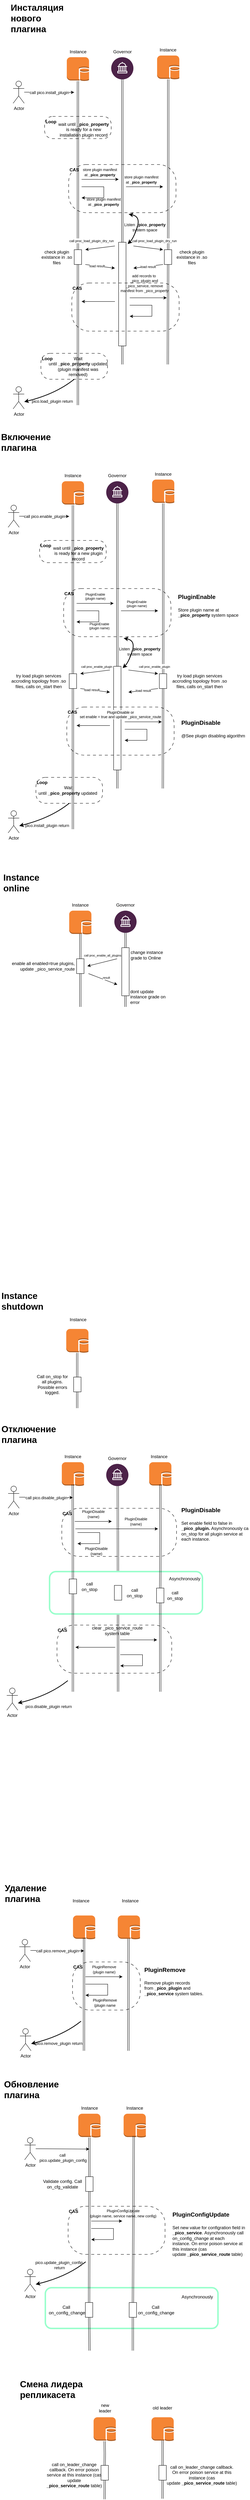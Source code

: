 <mxfile version="24.2.9" type="github">
  <diagram name="Страница — 1" id="yJk9gWLUSy9jOpeMOX59">
    <mxGraphModel dx="1434" dy="2998" grid="1" gridSize="10" guides="1" tooltips="1" connect="1" arrows="1" fold="1" page="1" pageScale="1" pageWidth="827" pageHeight="1169" math="0" shadow="0">
      <root>
        <mxCell id="0" />
        <mxCell id="1" parent="0" />
        <mxCell id="5caVDyc2LWZeB9x297Fv-33" value="" style="edgeStyle=orthogonalEdgeStyle;rounded=0;orthogonalLoop=1;jettySize=auto;html=1;shape=link;" edge="1" parent="1">
          <mxGeometry relative="1" as="geometry">
            <mxPoint x="322" y="3160" as="targetPoint" />
            <mxPoint x="321.25" y="2604.5" as="sourcePoint" />
            <Array as="points" />
          </mxGeometry>
        </mxCell>
        <mxCell id="nsfrbgJ5Z7gYDLMjh5DC-166" value="" style="rounded=1;whiteSpace=wrap;html=1;gradientColor=none;strokeColor=#99FFCC;strokeWidth=4;" parent="1" vertex="1">
          <mxGeometry x="125.5" y="4770" width="466.5" height="110" as="geometry" />
        </mxCell>
        <mxCell id="nsfrbgJ5Z7gYDLMjh5DC-145" value="" style="rounded=1;whiteSpace=wrap;html=1;gradientColor=none;strokeColor=#99FFCC;strokeWidth=4;" parent="1" vertex="1">
          <mxGeometry x="136.93" y="2835.5" width="413.07" height="114.5" as="geometry" />
        </mxCell>
        <mxCell id="nsfrbgJ5Z7gYDLMjh5DC-144" value="" style="edgeStyle=orthogonalEdgeStyle;rounded=0;orthogonalLoop=1;jettySize=auto;html=1;shape=link;" parent="1" edge="1" source="nsfrbgJ5Z7gYDLMjh5DC-116">
          <mxGeometry relative="1" as="geometry">
            <mxPoint x="200" y="3160" as="targetPoint" />
            <mxPoint x="199.44" y="2600" as="sourcePoint" />
          </mxGeometry>
        </mxCell>
        <mxCell id="r-Ovmt4nL4VXmbSpSEl5-34" value="" style="edgeStyle=orthogonalEdgeStyle;rounded=0;orthogonalLoop=1;jettySize=auto;html=1;shape=link;" parent="1" source="r-Ovmt4nL4VXmbSpSEl5-3" edge="1">
          <mxGeometry relative="1" as="geometry">
            <mxPoint x="443" y="720" as="targetPoint" />
            <mxPoint x="443.16" y="124.5" as="sourcePoint" />
          </mxGeometry>
        </mxCell>
        <mxCell id="r-Ovmt4nL4VXmbSpSEl5-16" value="&lt;b&gt;CAS&lt;/b&gt;" style="rounded=1;whiteSpace=wrap;html=1;fillColor=none;dashed=1;dashPattern=8 8;arcSize=36;align=left;horizontal=1;verticalAlign=top;" parent="1" vertex="1">
          <mxGeometry x="175" y="180" width="290" height="130" as="geometry" />
        </mxCell>
        <mxCell id="r-Ovmt4nL4VXmbSpSEl5-5" style="edgeStyle=orthogonalEdgeStyle;rounded=0;orthogonalLoop=1;jettySize=auto;html=1;shape=link;" parent="1" source="r-Ovmt4nL4VXmbSpSEl5-25" edge="1">
          <mxGeometry relative="1" as="geometry">
            <mxPoint x="320" y="720" as="targetPoint" />
          </mxGeometry>
        </mxCell>
        <mxCell id="r-Ovmt4nL4VXmbSpSEl5-1" value="" style="verticalLabelPosition=bottom;aspect=fixed;html=1;shape=mxgraph.salesforce.government2;" parent="1" vertex="1">
          <mxGeometry x="290" y="-110" width="60" height="60" as="geometry" />
        </mxCell>
        <mxCell id="r-Ovmt4nL4VXmbSpSEl5-4" style="edgeStyle=orthogonalEdgeStyle;rounded=0;orthogonalLoop=1;jettySize=auto;html=1;shape=link;" parent="1" source="r-Ovmt4nL4VXmbSpSEl5-2" edge="1">
          <mxGeometry relative="1" as="geometry">
            <mxPoint x="200" y="830" as="targetPoint" />
          </mxGeometry>
        </mxCell>
        <mxCell id="r-Ovmt4nL4VXmbSpSEl5-2" value="" style="outlineConnect=0;dashed=0;verticalLabelPosition=bottom;verticalAlign=top;align=center;html=1;shape=mxgraph.aws3.db_on_instance;fillColor=#F58534;gradientColor=none;" parent="1" vertex="1">
          <mxGeometry x="170" y="-110" width="60" height="64.5" as="geometry" />
        </mxCell>
        <mxCell id="r-Ovmt4nL4VXmbSpSEl5-3" value="" style="outlineConnect=0;dashed=0;verticalLabelPosition=bottom;verticalAlign=top;align=center;html=1;shape=mxgraph.aws3.db_on_instance;fillColor=#F58534;gradientColor=none;" parent="1" vertex="1">
          <mxGeometry x="414" y="-114.5" width="60" height="64.5" as="geometry" />
        </mxCell>
        <mxCell id="r-Ovmt4nL4VXmbSpSEl5-9" value="call pico.enable_plugin" style="edgeStyle=orthogonalEdgeStyle;rounded=0;orthogonalLoop=1;jettySize=auto;html=1;" parent="1" source="r-Ovmt4nL4VXmbSpSEl5-8" edge="1">
          <mxGeometry relative="1" as="geometry">
            <mxPoint x="190" y="-15" as="targetPoint" />
          </mxGeometry>
        </mxCell>
        <mxCell id="r-Ovmt4nL4VXmbSpSEl5-8" value="Actor" style="shape=umlActor;verticalLabelPosition=bottom;verticalAlign=top;html=1;outlineConnect=0;" parent="1" vertex="1">
          <mxGeometry x="25" y="-45.5" width="30" height="60" as="geometry" />
        </mxCell>
        <mxCell id="r-Ovmt4nL4VXmbSpSEl5-10" value="&lt;font style=&quot;font-size: 9px;&quot;&gt;PluginEnable&lt;/font&gt;&lt;div style=&quot;font-size: 9px;&quot;&gt;(plugin name)&lt;/div&gt;" style="endArrow=classic;html=1;rounded=0;labelBackgroundColor=none;" parent="1" edge="1">
          <mxGeometry y="20" width="50" height="50" relative="1" as="geometry">
            <mxPoint x="210" y="220" as="sourcePoint" />
            <mxPoint x="310" y="220" as="targetPoint" />
            <mxPoint as="offset" />
          </mxGeometry>
        </mxCell>
        <mxCell id="r-Ovmt4nL4VXmbSpSEl5-11" value="" style="endArrow=classic;html=1;rounded=0;labelBackgroundColor=none;" parent="1" edge="1">
          <mxGeometry width="50" height="50" relative="1" as="geometry">
            <mxPoint x="330" y="240" as="sourcePoint" />
            <mxPoint x="430" y="240" as="targetPoint" />
          </mxGeometry>
        </mxCell>
        <mxCell id="r-Ovmt4nL4VXmbSpSEl5-18" value="&lt;font style=&quot;font-size: 9px;&quot;&gt;PluginEnable&lt;/font&gt;&lt;div style=&quot;font-size: 9px;&quot;&gt;(plugin name)&lt;/div&gt;" style="edgeLabel;html=1;align=center;verticalAlign=middle;resizable=0;points=[];labelBackgroundColor=none;" parent="r-Ovmt4nL4VXmbSpSEl5-11" vertex="1" connectable="0">
          <mxGeometry x="-0.16" relative="1" as="geometry">
            <mxPoint y="-20" as="offset" />
          </mxGeometry>
        </mxCell>
        <mxCell id="r-Ovmt4nL4VXmbSpSEl5-12" value="" style="endArrow=classic;html=1;rounded=0;" parent="1" edge="1">
          <mxGeometry width="50" height="50" relative="1" as="geometry">
            <mxPoint x="270" y="270" as="sourcePoint" />
            <mxPoint x="210" y="270" as="targetPoint" />
          </mxGeometry>
        </mxCell>
        <mxCell id="r-Ovmt4nL4VXmbSpSEl5-13" value="&lt;font style=&quot;font-size: 9px;&quot;&gt;PluginEnable&lt;/font&gt;&lt;div style=&quot;font-size: 9px;&quot;&gt;(plugin name)&lt;/div&gt;" style="edgeLabel;html=1;align=center;verticalAlign=middle;resizable=0;points=[];labelBackgroundColor=none;" parent="r-Ovmt4nL4VXmbSpSEl5-12" vertex="1" connectable="0">
          <mxGeometry x="0.091" relative="1" as="geometry">
            <mxPoint x="33" y="10" as="offset" />
          </mxGeometry>
        </mxCell>
        <mxCell id="r-Ovmt4nL4VXmbSpSEl5-14" value="" style="endArrow=none;html=1;rounded=0;" parent="1" edge="1">
          <mxGeometry width="50" height="50" relative="1" as="geometry">
            <mxPoint x="210" y="240" as="sourcePoint" />
            <mxPoint x="250" y="240" as="targetPoint" />
          </mxGeometry>
        </mxCell>
        <mxCell id="r-Ovmt4nL4VXmbSpSEl5-15" value="" style="endArrow=none;html=1;rounded=0;" parent="1" edge="1">
          <mxGeometry width="50" height="50" relative="1" as="geometry">
            <mxPoint x="250" y="240" as="sourcePoint" />
            <mxPoint x="270" y="270" as="targetPoint" />
            <Array as="points">
              <mxPoint x="270" y="240" />
            </Array>
          </mxGeometry>
        </mxCell>
        <mxCell id="r-Ovmt4nL4VXmbSpSEl5-19" value="" style="rounded=0;whiteSpace=wrap;html=1;" parent="1" vertex="1">
          <mxGeometry x="190" y="410" width="20" height="40" as="geometry" />
        </mxCell>
        <mxCell id="r-Ovmt4nL4VXmbSpSEl5-20" value="&lt;span style=&quot;font-size: 8px;&quot;&gt;call&amp;nbsp;&lt;/span&gt;&lt;span style=&quot;font-size: 8px;&quot;&gt;proc_enable_plugin&lt;/span&gt;" style="endArrow=classic;html=1;rounded=0;" parent="1" edge="1">
          <mxGeometry x="0.692" y="19" width="50" height="50" relative="1" as="geometry">
            <mxPoint x="350" y="400" as="sourcePoint" />
            <mxPoint x="430" y="410" as="targetPoint" />
            <mxPoint as="offset" />
          </mxGeometry>
        </mxCell>
        <mxCell id="r-Ovmt4nL4VXmbSpSEl5-21" value="&lt;font style=&quot;font-size: 9px;&quot;&gt;load result&lt;/font&gt;" style="endArrow=classic;html=1;rounded=0;" parent="1" edge="1">
          <mxGeometry width="50" height="50" relative="1" as="geometry">
            <mxPoint x="430" y="450" as="sourcePoint" />
            <mxPoint x="350" y="460" as="targetPoint" />
          </mxGeometry>
        </mxCell>
        <mxCell id="r-Ovmt4nL4VXmbSpSEl5-22" value="" style="endArrow=classic;html=1;rounded=0;" parent="1" edge="1">
          <mxGeometry width="50" height="50" relative="1" as="geometry">
            <mxPoint x="220" y="450" as="sourcePoint" />
            <mxPoint x="300" y="460" as="targetPoint" />
          </mxGeometry>
        </mxCell>
        <mxCell id="r-Ovmt4nL4VXmbSpSEl5-33" value="&lt;font style=&quot;font-size: 9px;&quot;&gt;load result&lt;/font&gt;" style="edgeLabel;html=1;align=center;verticalAlign=middle;resizable=0;points=[];" parent="r-Ovmt4nL4VXmbSpSEl5-22" vertex="1" connectable="0">
          <mxGeometry x="-0.236" y="1" relative="1" as="geometry">
            <mxPoint as="offset" />
          </mxGeometry>
        </mxCell>
        <mxCell id="r-Ovmt4nL4VXmbSpSEl5-23" value="&lt;span style=&quot;font-size: 8px;&quot;&gt;call proc_enable_plugin&lt;/span&gt;" style="endArrow=classic;html=1;rounded=0;" parent="1" edge="1">
          <mxGeometry x="-0.146" y="-14" width="50" height="50" relative="1" as="geometry">
            <mxPoint x="300" y="400" as="sourcePoint" />
            <mxPoint x="220" y="410" as="targetPoint" />
            <mxPoint as="offset" />
          </mxGeometry>
        </mxCell>
        <mxCell id="r-Ovmt4nL4VXmbSpSEl5-26" value="" style="rounded=0;whiteSpace=wrap;html=1;" parent="1" vertex="1">
          <mxGeometry x="433.5" y="410" width="20" height="40" as="geometry" />
        </mxCell>
        <mxCell id="r-Ovmt4nL4VXmbSpSEl5-27" value="" style="edgeStyle=orthogonalEdgeStyle;rounded=0;orthogonalLoop=1;jettySize=auto;html=1;shape=link;" parent="1" source="r-Ovmt4nL4VXmbSpSEl5-1" target="r-Ovmt4nL4VXmbSpSEl5-25" edge="1">
          <mxGeometry relative="1" as="geometry">
            <mxPoint x="320" y="720" as="targetPoint" />
            <mxPoint x="320" y="120" as="sourcePoint" />
          </mxGeometry>
        </mxCell>
        <mxCell id="r-Ovmt4nL4VXmbSpSEl5-25" value="" style="rounded=0;whiteSpace=wrap;html=1;" parent="1" vertex="1">
          <mxGeometry x="310" y="390" width="20" height="280" as="geometry" />
        </mxCell>
        <mxCell id="r-Ovmt4nL4VXmbSpSEl5-31" value="try load plugin services accroding topology from .so files, calls on_start then" style="text;html=1;align=center;verticalAlign=middle;whiteSpace=wrap;rounded=0;" parent="1" vertex="1">
          <mxGeometry x="30" y="407.5" width="155" height="45" as="geometry" />
        </mxCell>
        <mxCell id="r-Ovmt4nL4VXmbSpSEl5-32" value="try load plugin services accroding topology from .so files, calls on_start then" style="text;html=1;align=center;verticalAlign=middle;whiteSpace=wrap;rounded=0;" parent="1" vertex="1">
          <mxGeometry x="465" y="407.5" width="155" height="45" as="geometry" />
        </mxCell>
        <mxCell id="r-Ovmt4nL4VXmbSpSEl5-35" value="&lt;b&gt;CAS&lt;/b&gt;" style="rounded=1;whiteSpace=wrap;html=1;fillColor=none;dashed=1;dashPattern=8 8;arcSize=36;align=left;horizontal=1;verticalAlign=top;" parent="1" vertex="1">
          <mxGeometry x="183.5" y="500" width="290" height="130" as="geometry" />
        </mxCell>
        <mxCell id="r-Ovmt4nL4VXmbSpSEl5-36" value="" style="endArrow=classic;html=1;rounded=0;labelBackgroundColor=none;" parent="1" edge="1">
          <mxGeometry width="50" height="50" relative="1" as="geometry">
            <mxPoint x="340" y="540" as="sourcePoint" />
            <mxPoint x="440" y="540" as="targetPoint" />
          </mxGeometry>
        </mxCell>
        <mxCell id="VrFXm81j6hOwq3N1MezP-101" value="&lt;font style=&quot;background-color: rgb(251, 251, 251); font-size: 10px;&quot;&gt;PluginDisable or&lt;br&gt;&lt;/font&gt;&lt;div style=&quot;background-color: rgb(251, 251, 251); font-size: 10px;&quot;&gt;set enable = true and update _pico_service_route&lt;/div&gt;" style="edgeLabel;html=1;align=center;verticalAlign=middle;resizable=0;points=[];" parent="r-Ovmt4nL4VXmbSpSEl5-36" vertex="1" connectable="0">
          <mxGeometry x="0.144" y="-2" relative="1" as="geometry">
            <mxPoint x="-69" y="-22" as="offset" />
          </mxGeometry>
        </mxCell>
        <mxCell id="r-Ovmt4nL4VXmbSpSEl5-38" value="" style="endArrow=classic;html=1;rounded=0;" parent="1" edge="1">
          <mxGeometry width="50" height="50" relative="1" as="geometry">
            <mxPoint x="300" y="550" as="sourcePoint" />
            <mxPoint x="210" y="550" as="targetPoint" />
          </mxGeometry>
        </mxCell>
        <mxCell id="r-Ovmt4nL4VXmbSpSEl5-40" value="" style="endArrow=classic;html=1;rounded=0;" parent="1" edge="1">
          <mxGeometry width="50" height="50" relative="1" as="geometry">
            <mxPoint x="400" y="590" as="sourcePoint" />
            <mxPoint x="340" y="590" as="targetPoint" />
          </mxGeometry>
        </mxCell>
        <mxCell id="r-Ovmt4nL4VXmbSpSEl5-42" value="" style="endArrow=none;html=1;rounded=0;" parent="1" edge="1">
          <mxGeometry width="50" height="50" relative="1" as="geometry">
            <mxPoint x="340" y="560" as="sourcePoint" />
            <mxPoint x="380" y="560" as="targetPoint" />
          </mxGeometry>
        </mxCell>
        <mxCell id="r-Ovmt4nL4VXmbSpSEl5-43" value="" style="endArrow=none;html=1;rounded=0;" parent="1" edge="1">
          <mxGeometry width="50" height="50" relative="1" as="geometry">
            <mxPoint x="380" y="560" as="sourcePoint" />
            <mxPoint x="400" y="590" as="targetPoint" />
            <Array as="points">
              <mxPoint x="400" y="560" />
            </Array>
          </mxGeometry>
        </mxCell>
        <mxCell id="r-Ovmt4nL4VXmbSpSEl5-46" value="Listen &lt;b&gt;_pico_property&lt;/b&gt;&lt;div&gt;system space&lt;/div&gt;" style="curved=1;endArrow=classic;html=1;rounded=0;exitX=0.559;exitY=1.031;exitDx=0;exitDy=0;exitPerimeter=0;entryX=1.222;entryY=0.017;entryDx=0;entryDy=0;entryPerimeter=0;strokeWidth=2;strokeColor=default;startArrow=classic;startFill=1;labelBackgroundColor=none;" parent="1" source="r-Ovmt4nL4VXmbSpSEl5-16" target="r-Ovmt4nL4VXmbSpSEl5-25" edge="1">
          <mxGeometry x="-0.006" y="19" width="50" height="50" relative="1" as="geometry">
            <mxPoint x="480" y="410" as="sourcePoint" />
            <mxPoint x="530" y="360" as="targetPoint" />
            <Array as="points">
              <mxPoint x="370" y="320" />
              <mxPoint x="350" y="380" />
            </Array>
            <mxPoint as="offset" />
          </mxGeometry>
        </mxCell>
        <mxCell id="r-Ovmt4nL4VXmbSpSEl5-52" value="Governor" style="text;html=1;align=center;verticalAlign=middle;whiteSpace=wrap;rounded=0;" parent="1" vertex="1">
          <mxGeometry x="290" y="-140" width="60" height="30" as="geometry" />
        </mxCell>
        <mxCell id="r-Ovmt4nL4VXmbSpSEl5-53" value="Instance" style="text;html=1;align=center;verticalAlign=middle;whiteSpace=wrap;rounded=0;" parent="1" vertex="1">
          <mxGeometry x="413.5" y="-144.5" width="60" height="30" as="geometry" />
        </mxCell>
        <mxCell id="r-Ovmt4nL4VXmbSpSEl5-54" value="Instance" style="text;html=1;align=center;verticalAlign=middle;whiteSpace=wrap;rounded=0;" parent="1" vertex="1">
          <mxGeometry x="170" y="-140" width="60" height="30" as="geometry" />
        </mxCell>
        <mxCell id="PDYjImMqWGdngjRvMfyT-1" value="&lt;h1 style=&quot;margin-top: 0px;&quot;&gt;Включение&amp;nbsp; плагина&lt;/h1&gt;" style="text;html=1;whiteSpace=wrap;overflow=hidden;rounded=0;" parent="1" vertex="1">
          <mxGeometry x="3.5" y="-250" width="180" height="120" as="geometry" />
        </mxCell>
        <mxCell id="PDYjImMqWGdngjRvMfyT-2" value="&lt;b&gt;Loop&lt;/b&gt;" style="rounded=1;whiteSpace=wrap;html=1;fillColor=none;dashed=1;dashPattern=8 8;arcSize=36;align=left;horizontal=1;verticalAlign=top;" parent="1" vertex="1">
          <mxGeometry x="110" y="50" width="180" height="60" as="geometry" />
        </mxCell>
        <mxCell id="PDYjImMqWGdngjRvMfyT-3" value="wait until&amp;nbsp;&lt;b style=&quot;text-align: left;&quot;&gt;_pico_property &lt;/b&gt;&lt;span style=&quot;text-align: left;&quot;&gt;is ready for a new plugin record&lt;/span&gt;" style="text;html=1;align=center;verticalAlign=middle;whiteSpace=wrap;rounded=0;" parent="1" vertex="1">
          <mxGeometry x="140" y="70" width="150" height="30" as="geometry" />
        </mxCell>
        <mxCell id="PDYjImMqWGdngjRvMfyT-4" value="&lt;b&gt;Loop&lt;/b&gt;" style="rounded=1;whiteSpace=wrap;html=1;fillColor=none;dashed=1;dashPattern=8 8;arcSize=36;align=left;horizontal=1;verticalAlign=top;" parent="1" vertex="1">
          <mxGeometry x="100" y="690" width="180" height="70" as="geometry" />
        </mxCell>
        <mxCell id="PDYjImMqWGdngjRvMfyT-6" value="Wait until&amp;nbsp;&lt;b&gt;_pico_property&amp;nbsp;&lt;/b&gt;updated&amp;nbsp;" style="text;html=1;align=center;verticalAlign=middle;whiteSpace=wrap;rounded=0;" parent="1" vertex="1">
          <mxGeometry x="118.25" y="710" width="140" height="30" as="geometry" />
        </mxCell>
        <mxCell id="PDYjImMqWGdngjRvMfyT-7" value="Actor" style="shape=umlActor;verticalLabelPosition=bottom;verticalAlign=top;html=1;outlineConnect=0;" parent="1" vertex="1">
          <mxGeometry x="25" y="780" width="30" height="60" as="geometry" />
        </mxCell>
        <mxCell id="PDYjImMqWGdngjRvMfyT-8" value="pico.install_plugin return" style="curved=1;endArrow=classic;html=1;rounded=0;exitX=0.5;exitY=1;exitDx=0;exitDy=0;entryX=1.222;entryY=0.017;entryDx=0;entryDy=0;entryPerimeter=0;strokeWidth=2;strokeColor=default;startArrow=none;startFill=0;labelBackgroundColor=none;" parent="1" source="PDYjImMqWGdngjRvMfyT-4" edge="1">
          <mxGeometry x="0.036" y="17" width="50" height="50" relative="1" as="geometry">
            <mxPoint x="58" y="740" as="sourcePoint" />
            <mxPoint x="55" y="821" as="targetPoint" />
            <Array as="points">
              <mxPoint x="140" y="800" />
            </Array>
            <mxPoint as="offset" />
          </mxGeometry>
        </mxCell>
        <mxCell id="PDYjImMqWGdngjRvMfyT-9" value="&lt;h1 style=&quot;margin-top: 0px;&quot;&gt;Instance online&amp;nbsp;&lt;/h1&gt;" style="text;html=1;whiteSpace=wrap;overflow=hidden;rounded=0;" parent="1" vertex="1">
          <mxGeometry x="10" y="940" width="180" height="70" as="geometry" />
        </mxCell>
        <mxCell id="PDYjImMqWGdngjRvMfyT-10" value="" style="outlineConnect=0;dashed=0;verticalLabelPosition=bottom;verticalAlign=top;align=center;html=1;shape=mxgraph.aws3.db_on_instance;fillColor=#F58534;gradientColor=none;" parent="1" vertex="1">
          <mxGeometry x="190" y="1050" width="60" height="64.5" as="geometry" />
        </mxCell>
        <mxCell id="PDYjImMqWGdngjRvMfyT-12" value="" style="rounded=0;whiteSpace=wrap;html=1;" parent="1" vertex="1">
          <mxGeometry x="210" y="1180" width="20" height="40" as="geometry" />
        </mxCell>
        <mxCell id="PDYjImMqWGdngjRvMfyT-14" value="enable all enabled=true plugins, update&amp;nbsp;_pico_service_route" style="text;html=1;align=right;verticalAlign=middle;whiteSpace=wrap;rounded=0;" parent="1" vertex="1">
          <mxGeometry x="33.25" y="1155" width="173.5" height="90" as="geometry" />
        </mxCell>
        <mxCell id="PDYjImMqWGdngjRvMfyT-16" value="" style="edgeStyle=orthogonalEdgeStyle;rounded=0;orthogonalLoop=1;jettySize=auto;html=1;shape=link;" parent="1" source="PDYjImMqWGdngjRvMfyT-12" edge="1">
          <mxGeometry relative="1" as="geometry">
            <mxPoint x="220" y="1310" as="targetPoint" />
            <mxPoint x="220" y="1220" as="sourcePoint" />
          </mxGeometry>
        </mxCell>
        <mxCell id="PDYjImMqWGdngjRvMfyT-28" value="Instance" style="text;html=1;align=center;verticalAlign=middle;whiteSpace=wrap;rounded=0;" parent="1" vertex="1">
          <mxGeometry x="190" y="1020" width="60" height="30" as="geometry" />
        </mxCell>
        <mxCell id="PDYjImMqWGdngjRvMfyT-50" value="&lt;h1 style=&quot;margin-top: 0px;&quot;&gt;Instance shutdown&lt;/h1&gt;" style="text;html=1;whiteSpace=wrap;overflow=hidden;rounded=0;" parent="1" vertex="1">
          <mxGeometry x="5" y="2070" width="180" height="70" as="geometry" />
        </mxCell>
        <mxCell id="PDYjImMqWGdngjRvMfyT-51" value="" style="outlineConnect=0;dashed=0;verticalLabelPosition=bottom;verticalAlign=top;align=center;html=1;shape=mxgraph.aws3.db_on_instance;fillColor=#F58534;gradientColor=none;" parent="1" vertex="1">
          <mxGeometry x="182" y="2180" width="60" height="64.5" as="geometry" />
        </mxCell>
        <mxCell id="PDYjImMqWGdngjRvMfyT-52" value="Instance" style="text;html=1;align=center;verticalAlign=middle;whiteSpace=wrap;rounded=0;" parent="1" vertex="1">
          <mxGeometry x="183.5" y="2140" width="60" height="30" as="geometry" />
        </mxCell>
        <mxCell id="PDYjImMqWGdngjRvMfyT-53" value="" style="edgeStyle=orthogonalEdgeStyle;rounded=0;orthogonalLoop=1;jettySize=auto;html=1;shape=link;" parent="1" source="PDYjImMqWGdngjRvMfyT-57" edge="1">
          <mxGeometry relative="1" as="geometry">
            <mxPoint x="211.5" y="2394" as="targetPoint" />
            <mxPoint x="211.52" y="2244.5" as="sourcePoint" />
          </mxGeometry>
        </mxCell>
        <mxCell id="PDYjImMqWGdngjRvMfyT-54" value="" style="edgeStyle=orthogonalEdgeStyle;rounded=0;orthogonalLoop=1;jettySize=auto;html=1;shape=link;entryX=0.5;entryY=0.975;entryDx=0;entryDy=0;entryPerimeter=0;exitX=0.5;exitY=0;exitDx=0;exitDy=0;" parent="1" target="PDYjImMqWGdngjRvMfyT-10" edge="1" source="PDYjImMqWGdngjRvMfyT-12">
          <mxGeometry relative="1" as="geometry">
            <mxPoint x="220" y="1120" as="targetPoint" />
            <mxPoint x="219.86" y="1150" as="sourcePoint" />
          </mxGeometry>
        </mxCell>
        <mxCell id="PDYjImMqWGdngjRvMfyT-58" value="" style="edgeStyle=orthogonalEdgeStyle;rounded=0;orthogonalLoop=1;jettySize=auto;html=1;shape=link;" parent="1" target="PDYjImMqWGdngjRvMfyT-57" edge="1">
          <mxGeometry relative="1" as="geometry">
            <mxPoint x="211.5" y="2394" as="targetPoint" />
            <mxPoint x="211.52" y="2244.5" as="sourcePoint" />
          </mxGeometry>
        </mxCell>
        <mxCell id="PDYjImMqWGdngjRvMfyT-57" value="" style="rounded=0;whiteSpace=wrap;html=1;" parent="1" vertex="1">
          <mxGeometry x="202" y="2310" width="20" height="40" as="geometry" />
        </mxCell>
        <mxCell id="PDYjImMqWGdngjRvMfyT-59" value="Call on_stop for all plugins. Possible errors logged." style="text;html=1;align=center;verticalAlign=middle;whiteSpace=wrap;rounded=0;" parent="1" vertex="1">
          <mxGeometry x="98.75" y="2290" width="91.25" height="80" as="geometry" />
        </mxCell>
        <mxCell id="PDYjImMqWGdngjRvMfyT-60" value="&lt;h1 style=&quot;margin-top: 0px;&quot;&gt;Удаление плагина&lt;/h1&gt;" style="text;html=1;whiteSpace=wrap;overflow=hidden;rounded=0;" parent="1" vertex="1">
          <mxGeometry x="13.75" y="3670" width="180" height="70" as="geometry" />
        </mxCell>
        <mxCell id="PDYjImMqWGdngjRvMfyT-62" value="&lt;b&gt;CAS&lt;/b&gt;" style="rounded=1;whiteSpace=wrap;html=1;fillColor=none;dashed=1;dashPattern=8 8;arcSize=36;align=left;horizontal=1;verticalAlign=top;" parent="1" vertex="1">
          <mxGeometry x="199" y="3890" width="183" height="130" as="geometry" />
        </mxCell>
        <mxCell id="PDYjImMqWGdngjRvMfyT-66" value="" style="outlineConnect=0;dashed=0;verticalLabelPosition=bottom;verticalAlign=top;align=center;html=1;shape=mxgraph.aws3.db_on_instance;fillColor=#F58534;gradientColor=none;" parent="1" vertex="1">
          <mxGeometry x="200.25" y="3764.5" width="60" height="64.5" as="geometry" />
        </mxCell>
        <mxCell id="PDYjImMqWGdngjRvMfyT-68" value="call pico.remove_plugin" style="edgeStyle=orthogonalEdgeStyle;rounded=0;orthogonalLoop=1;jettySize=auto;html=1;" parent="1" source="PDYjImMqWGdngjRvMfyT-69" edge="1">
          <mxGeometry relative="1" as="geometry">
            <mxPoint x="230.25" y="3860" as="targetPoint" />
          </mxGeometry>
        </mxCell>
        <mxCell id="PDYjImMqWGdngjRvMfyT-69" value="Actor" style="shape=umlActor;verticalLabelPosition=bottom;verticalAlign=top;html=1;outlineConnect=0;" parent="1" vertex="1">
          <mxGeometry x="55.25" y="3829" width="30" height="60" as="geometry" />
        </mxCell>
        <mxCell id="PDYjImMqWGdngjRvMfyT-70" value="&lt;font size=&quot;1&quot;&gt;PluginRemove&lt;br&gt;(plugin name)&lt;/font&gt;" style="endArrow=classic;html=1;rounded=0;labelBackgroundColor=none;" parent="1" edge="1">
          <mxGeometry y="20" width="50" height="50" relative="1" as="geometry">
            <mxPoint x="234" y="3930" as="sourcePoint" />
            <mxPoint x="334" y="3930" as="targetPoint" />
            <mxPoint as="offset" />
          </mxGeometry>
        </mxCell>
        <mxCell id="PDYjImMqWGdngjRvMfyT-73" value="" style="endArrow=classic;html=1;rounded=0;" parent="1" edge="1">
          <mxGeometry width="50" height="50" relative="1" as="geometry">
            <mxPoint x="294" y="3980" as="sourcePoint" />
            <mxPoint x="234" y="3980" as="targetPoint" />
          </mxGeometry>
        </mxCell>
        <mxCell id="nsfrbgJ5Z7gYDLMjh5DC-148" value="&lt;span style=&quot;font-size: x-small; background-color: rgb(251, 251, 251);&quot;&gt;PluginRemove&lt;/span&gt;&lt;br style=&quot;font-size: x-small; background-color: rgb(251, 251, 251);&quot;&gt;&lt;span style=&quot;font-size: x-small; background-color: rgb(251, 251, 251);&quot;&gt;(plugin name&lt;/span&gt;" style="edgeLabel;html=1;align=center;verticalAlign=middle;resizable=0;points=[];" parent="PDYjImMqWGdngjRvMfyT-73" vertex="1" connectable="0">
          <mxGeometry x="-0.691" y="-1" relative="1" as="geometry">
            <mxPoint x="1" y="21" as="offset" />
          </mxGeometry>
        </mxCell>
        <mxCell id="PDYjImMqWGdngjRvMfyT-75" value="" style="endArrow=none;html=1;rounded=0;" parent="1" edge="1">
          <mxGeometry width="50" height="50" relative="1" as="geometry">
            <mxPoint x="234" y="3950" as="sourcePoint" />
            <mxPoint x="274" y="3950" as="targetPoint" />
          </mxGeometry>
        </mxCell>
        <mxCell id="PDYjImMqWGdngjRvMfyT-76" value="" style="endArrow=none;html=1;rounded=0;" parent="1" edge="1">
          <mxGeometry width="50" height="50" relative="1" as="geometry">
            <mxPoint x="274" y="3950" as="sourcePoint" />
            <mxPoint x="294" y="3980" as="targetPoint" />
            <Array as="points">
              <mxPoint x="294" y="3950" />
            </Array>
          </mxGeometry>
        </mxCell>
        <mxCell id="PDYjImMqWGdngjRvMfyT-84" value="" style="rounded=0;orthogonalLoop=1;jettySize=auto;html=1;shape=link;" parent="1" edge="1">
          <mxGeometry relative="1" as="geometry">
            <mxPoint x="350" y="4130" as="targetPoint" />
            <mxPoint x="350.25" y="3824.5" as="sourcePoint" />
          </mxGeometry>
        </mxCell>
        <mxCell id="PDYjImMqWGdngjRvMfyT-100" value="Instance" style="text;html=1;align=center;verticalAlign=middle;whiteSpace=wrap;rounded=0;" parent="1" vertex="1">
          <mxGeometry x="324.5" y="3710" width="60" height="30" as="geometry" />
        </mxCell>
        <mxCell id="PDYjImMqWGdngjRvMfyT-102" value="Instance" style="text;html=1;align=center;verticalAlign=middle;whiteSpace=wrap;rounded=0;" parent="1" vertex="1">
          <mxGeometry x="192.25" y="3710" width="60" height="30" as="geometry" />
        </mxCell>
        <mxCell id="PDYjImMqWGdngjRvMfyT-107" value="Actor" style="shape=umlActor;verticalLabelPosition=bottom;verticalAlign=top;html=1;outlineConnect=0;" parent="1" vertex="1">
          <mxGeometry x="57" y="4070" width="30" height="60" as="geometry" />
        </mxCell>
        <mxCell id="PDYjImMqWGdngjRvMfyT-108" value="pico.remove_plugin return" style="curved=1;endArrow=classic;html=1;rounded=0;exitX=0.5;exitY=1;exitDx=0;exitDy=0;entryX=1.222;entryY=0.017;entryDx=0;entryDy=0;entryPerimeter=0;strokeWidth=2;strokeColor=default;startArrow=none;startFill=0;labelBackgroundColor=none;" parent="1" edge="1">
          <mxGeometry x="0.036" y="17" width="50" height="50" relative="1" as="geometry">
            <mxPoint x="222" y="4050" as="sourcePoint" />
            <mxPoint x="87" y="4111" as="targetPoint" />
            <Array as="points">
              <mxPoint x="172" y="4090" />
            </Array>
            <mxPoint as="offset" />
          </mxGeometry>
        </mxCell>
        <mxCell id="PDYjImMqWGdngjRvMfyT-112" value="&lt;h1 style=&quot;margin-top: 0px;&quot;&gt;Обновление плагина&lt;/h1&gt;" style="text;html=1;whiteSpace=wrap;overflow=hidden;rounded=0;" parent="1" vertex="1">
          <mxGeometry x="12.0" y="4200" width="180" height="70" as="geometry" />
        </mxCell>
        <mxCell id="PDYjImMqWGdngjRvMfyT-158" value="&lt;b&gt;CAS&lt;/b&gt;" style="rounded=1;whiteSpace=wrap;html=1;fillColor=none;dashed=1;dashPattern=8 8;arcSize=36;align=left;horizontal=1;verticalAlign=top;" parent="1" vertex="1">
          <mxGeometry x="187.06" y="4550" width="261.87" height="130" as="geometry" />
        </mxCell>
        <mxCell id="PDYjImMqWGdngjRvMfyT-161" style="rounded=0;orthogonalLoop=1;jettySize=auto;html=1;shape=link;" parent="1" source="nsfrbgJ5Z7gYDLMjh5DC-160" edge="1">
          <mxGeometry relative="1" as="geometry">
            <mxPoint x="245" y="4940" as="targetPoint" />
          </mxGeometry>
        </mxCell>
        <mxCell id="PDYjImMqWGdngjRvMfyT-162" value="" style="outlineConnect=0;dashed=0;verticalLabelPosition=bottom;verticalAlign=top;align=center;html=1;shape=mxgraph.aws3.db_on_instance;fillColor=#F58534;gradientColor=none;" parent="1" vertex="1">
          <mxGeometry x="214.5" y="4300" width="60" height="64.5" as="geometry" />
        </mxCell>
        <mxCell id="PDYjImMqWGdngjRvMfyT-164" value="call&amp;nbsp;&lt;div&gt;pico.update_plugin_config&lt;/div&gt;" style="rounded=0;orthogonalLoop=1;jettySize=auto;html=1;" parent="1" source="PDYjImMqWGdngjRvMfyT-165" edge="1">
          <mxGeometry x="0.011" y="-24" relative="1" as="geometry">
            <mxPoint x="244.5" y="4395.5" as="targetPoint" />
            <mxPoint as="offset" />
          </mxGeometry>
        </mxCell>
        <mxCell id="PDYjImMqWGdngjRvMfyT-165" value="Actor" style="shape=umlActor;verticalLabelPosition=bottom;verticalAlign=top;html=1;outlineConnect=0;" parent="1" vertex="1">
          <mxGeometry x="69.5" y="4364.5" width="30" height="60" as="geometry" />
        </mxCell>
        <mxCell id="PDYjImMqWGdngjRvMfyT-166" value="" style="endArrow=classic;html=1;rounded=0;labelBackgroundColor=none;entryX=0.558;entryY=0.308;entryDx=0;entryDy=0;entryPerimeter=0;" parent="1" target="PDYjImMqWGdngjRvMfyT-158" edge="1">
          <mxGeometry y="20" width="50" height="50" relative="1" as="geometry">
            <mxPoint x="249.56" y="4590" as="sourcePoint" />
            <mxPoint x="332.69" y="4590" as="targetPoint" />
            <mxPoint as="offset" />
          </mxGeometry>
        </mxCell>
        <mxCell id="PDYjImMqWGdngjRvMfyT-168" value="" style="endArrow=classic;html=1;rounded=0;" parent="1" edge="1">
          <mxGeometry width="50" height="50" relative="1" as="geometry">
            <mxPoint x="309.56" y="4640" as="sourcePoint" />
            <mxPoint x="249.56" y="4640" as="targetPoint" />
          </mxGeometry>
        </mxCell>
        <mxCell id="PDYjImMqWGdngjRvMfyT-169" value="" style="endArrow=none;html=1;rounded=0;" parent="1" edge="1">
          <mxGeometry width="50" height="50" relative="1" as="geometry">
            <mxPoint x="249.56" y="4610" as="sourcePoint" />
            <mxPoint x="289.56" y="4610" as="targetPoint" />
          </mxGeometry>
        </mxCell>
        <mxCell id="PDYjImMqWGdngjRvMfyT-170" value="" style="endArrow=none;html=1;rounded=0;" parent="1" edge="1">
          <mxGeometry width="50" height="50" relative="1" as="geometry">
            <mxPoint x="289.56" y="4610" as="sourcePoint" />
            <mxPoint x="309.56" y="4640" as="targetPoint" />
            <Array as="points">
              <mxPoint x="309.56" y="4610" />
            </Array>
          </mxGeometry>
        </mxCell>
        <mxCell id="PDYjImMqWGdngjRvMfyT-178" value="" style="rounded=0;orthogonalLoop=1;jettySize=auto;html=1;shape=link;" parent="1" source="nsfrbgJ5Z7gYDLMjh5DC-163" edge="1">
          <mxGeometry relative="1" as="geometry">
            <mxPoint x="362" y="4940" as="targetPoint" />
            <mxPoint x="364.5" y="4360.0" as="sourcePoint" />
          </mxGeometry>
        </mxCell>
        <mxCell id="PDYjImMqWGdngjRvMfyT-189" value="Instance" style="text;html=1;align=center;verticalAlign=middle;whiteSpace=wrap;rounded=0;" parent="1" vertex="1">
          <mxGeometry x="337" y="4270" width="60" height="30" as="geometry" />
        </mxCell>
        <mxCell id="PDYjImMqWGdngjRvMfyT-190" value="Instance" style="text;html=1;align=center;verticalAlign=middle;whiteSpace=wrap;rounded=0;" parent="1" vertex="1">
          <mxGeometry x="214.5" y="4270" width="60" height="30" as="geometry" />
        </mxCell>
        <mxCell id="PDYjImMqWGdngjRvMfyT-195" value="Actor" style="shape=umlActor;verticalLabelPosition=bottom;verticalAlign=top;html=1;outlineConnect=0;" parent="1" vertex="1">
          <mxGeometry x="69.5" y="4720" width="30" height="60" as="geometry" />
        </mxCell>
        <mxCell id="PDYjImMqWGdngjRvMfyT-196" value="pico.&lt;span style=&quot;background-color: rgb(255, 255, 255);&quot;&gt;update_plugin_config&lt;/span&gt;&lt;div&gt;&amp;nbsp;return&lt;/div&gt;" style="curved=1;endArrow=classic;html=1;rounded=0;exitX=0.5;exitY=1;exitDx=0;exitDy=0;entryX=1.222;entryY=0.017;entryDx=0;entryDy=0;entryPerimeter=0;strokeWidth=2;strokeColor=default;startArrow=none;startFill=0;labelBackgroundColor=none;" parent="1" edge="1">
          <mxGeometry x="0.038" y="-35" width="50" height="50" relative="1" as="geometry">
            <mxPoint x="234.5" y="4700" as="sourcePoint" />
            <mxPoint x="99.5" y="4761" as="targetPoint" />
            <Array as="points">
              <mxPoint x="184.5" y="4740" />
            </Array>
            <mxPoint as="offset" />
          </mxGeometry>
        </mxCell>
        <mxCell id="PDYjImMqWGdngjRvMfyT-202" value="&lt;font style=&quot;&quot; size=&quot;1&quot;&gt;&lt;span style=&quot;white-space: nowrap;&quot;&gt;PluginConfigUpdate&lt;/span&gt;&lt;/font&gt;&lt;div&gt;&lt;font style=&quot;&quot; size=&quot;1&quot;&gt;&lt;span style=&quot;white-space: nowrap;&quot;&gt;&amp;nbsp;(plugin name, service name, new config)&amp;nbsp;&lt;/span&gt;&lt;/font&gt;&lt;div style=&quot;font-size: 11px; white-space: nowrap;&quot;&gt;&lt;br&gt;&lt;/div&gt;&lt;/div&gt;" style="text;html=1;align=center;verticalAlign=middle;whiteSpace=wrap;rounded=0;" parent="1" vertex="1">
          <mxGeometry x="225.93" y="4560" width="220" height="30" as="geometry" />
        </mxCell>
        <mxCell id="PDYjImMqWGdngjRvMfyT-204" value="&lt;h1 style=&quot;margin-top: 0px;&quot;&gt;Смена лидера репликасета&lt;/h1&gt;" style="text;html=1;whiteSpace=wrap;overflow=hidden;rounded=0;" parent="1" vertex="1">
          <mxGeometry x="55.25" y="5010" width="212.5" height="70" as="geometry" />
        </mxCell>
        <mxCell id="PDYjImMqWGdngjRvMfyT-205" value="" style="outlineConnect=0;dashed=0;verticalLabelPosition=bottom;verticalAlign=top;align=center;html=1;shape=mxgraph.aws3.db_on_instance;fillColor=#F58534;gradientColor=none;" parent="1" vertex="1">
          <mxGeometry x="255.88" y="5120" width="60" height="64.5" as="geometry" />
        </mxCell>
        <mxCell id="PDYjImMqWGdngjRvMfyT-211" value="new leader" style="text;html=1;align=center;verticalAlign=middle;whiteSpace=wrap;rounded=0;" parent="1" vertex="1">
          <mxGeometry x="257.38" y="5080" width="60" height="30" as="geometry" />
        </mxCell>
        <mxCell id="PDYjImMqWGdngjRvMfyT-212" value="" style="outlineConnect=0;dashed=0;verticalLabelPosition=bottom;verticalAlign=top;align=center;html=1;shape=mxgraph.aws3.db_on_instance;fillColor=#F58534;gradientColor=none;" parent="1" vertex="1">
          <mxGeometry x="412.38" y="5120" width="60" height="64.5" as="geometry" />
        </mxCell>
        <mxCell id="PDYjImMqWGdngjRvMfyT-213" value="old leader" style="text;html=1;align=center;verticalAlign=middle;whiteSpace=wrap;rounded=0;" parent="1" vertex="1">
          <mxGeometry x="412.38" y="5080" width="60" height="30" as="geometry" />
        </mxCell>
        <mxCell id="PDYjImMqWGdngjRvMfyT-214" value="" style="edgeStyle=orthogonalEdgeStyle;rounded=0;orthogonalLoop=1;jettySize=auto;html=1;shape=link;exitX=0.5;exitY=0.975;exitDx=0;exitDy=0;exitPerimeter=0;" parent="1" source="PDYjImMqWGdngjRvMfyT-212" edge="1">
          <mxGeometry relative="1" as="geometry">
            <mxPoint x="442.25" y="5340" as="targetPoint" />
            <mxPoint x="442.4" y="5184.5" as="sourcePoint" />
          </mxGeometry>
        </mxCell>
        <mxCell id="PDYjImMqWGdngjRvMfyT-217" value="" style="rounded=0;whiteSpace=wrap;html=1;" parent="1" vertex="1">
          <mxGeometry x="432.38" y="5250" width="20" height="40" as="geometry" />
        </mxCell>
        <mxCell id="PDYjImMqWGdngjRvMfyT-227" value="call on_leader_change callback. On error poison service at this instance (cas update&amp;nbsp;&lt;b&gt;_pico_service_route&lt;/b&gt;&amp;nbsp;table)" style="text;html=1;align=center;verticalAlign=middle;whiteSpace=wrap;rounded=0;" parent="1" vertex="1">
          <mxGeometry x="465.25" y="5217" width="166.75" height="117" as="geometry" />
        </mxCell>
        <mxCell id="PDYjImMqWGdngjRvMfyT-230" value="" style="edgeStyle=orthogonalEdgeStyle;rounded=0;orthogonalLoop=1;jettySize=auto;html=1;shape=link;exitX=0.5;exitY=0.975;exitDx=0;exitDy=0;exitPerimeter=0;" parent="1" source="PDYjImMqWGdngjRvMfyT-231" edge="1">
          <mxGeometry relative="1" as="geometry">
            <mxPoint x="285.68" y="5341.5" as="targetPoint" />
            <mxPoint x="285.68" y="5184.5" as="sourcePoint" />
          </mxGeometry>
        </mxCell>
        <mxCell id="PDYjImMqWGdngjRvMfyT-232" value="" style="edgeStyle=orthogonalEdgeStyle;rounded=0;orthogonalLoop=1;jettySize=auto;html=1;shape=link;exitX=0.5;exitY=0.975;exitDx=0;exitDy=0;exitPerimeter=0;" parent="1" target="PDYjImMqWGdngjRvMfyT-231" edge="1">
          <mxGeometry relative="1" as="geometry">
            <mxPoint x="285.68" y="5341.5" as="targetPoint" />
            <mxPoint x="285.68" y="5184.5" as="sourcePoint" />
          </mxGeometry>
        </mxCell>
        <mxCell id="PDYjImMqWGdngjRvMfyT-231" value="" style="rounded=0;whiteSpace=wrap;html=1;" parent="1" vertex="1">
          <mxGeometry x="275.88" y="5250" width="20" height="40" as="geometry" />
        </mxCell>
        <mxCell id="PDYjImMqWGdngjRvMfyT-233" value="call on_leader_change callback. On error poison service at this instance (cas update &lt;b&gt;_pico_service_route&lt;/b&gt;&amp;nbsp;table)" style="text;html=1;align=center;verticalAlign=middle;whiteSpace=wrap;rounded=0;" parent="1" vertex="1">
          <mxGeometry x="136.26" y="5217" width="135" height="117" as="geometry" />
        </mxCell>
        <mxCell id="VrFXm81j6hOwq3N1MezP-1" value="&lt;h1 style=&quot;margin-top: 0px;&quot;&gt;Инсталяция нового плагина&lt;/h1&gt;" style="text;html=1;whiteSpace=wrap;overflow=hidden;rounded=0;" parent="1" vertex="1">
          <mxGeometry x="30" y="-1410" width="180" height="120" as="geometry" />
        </mxCell>
        <mxCell id="VrFXm81j6hOwq3N1MezP-49" value="" style="edgeStyle=orthogonalEdgeStyle;rounded=0;orthogonalLoop=1;jettySize=auto;html=1;shape=link;" parent="1" source="VrFXm81j6hOwq3N1MezP-55" edge="1">
          <mxGeometry relative="1" as="geometry">
            <mxPoint x="456.5" y="-425.5" as="targetPoint" />
            <mxPoint x="456.66" y="-1021" as="sourcePoint" />
          </mxGeometry>
        </mxCell>
        <mxCell id="VrFXm81j6hOwq3N1MezP-50" value="&lt;b&gt;CAS&lt;/b&gt;" style="rounded=1;whiteSpace=wrap;html=1;fillColor=none;dashed=1;dashPattern=8 8;arcSize=36;align=left;horizontal=1;verticalAlign=top;" parent="1" vertex="1">
          <mxGeometry x="188.5" y="-965.5" width="290" height="130" as="geometry" />
        </mxCell>
        <mxCell id="VrFXm81j6hOwq3N1MezP-51" style="edgeStyle=orthogonalEdgeStyle;rounded=0;orthogonalLoop=1;jettySize=auto;html=1;shape=link;" parent="1" source="VrFXm81j6hOwq3N1MezP-73" edge="1">
          <mxGeometry relative="1" as="geometry">
            <mxPoint x="333.5" y="-425.5" as="targetPoint" />
          </mxGeometry>
        </mxCell>
        <mxCell id="VrFXm81j6hOwq3N1MezP-52" value="" style="verticalLabelPosition=bottom;aspect=fixed;html=1;shape=mxgraph.salesforce.government2;" parent="1" vertex="1">
          <mxGeometry x="303.5" y="-1255.5" width="60" height="60" as="geometry" />
        </mxCell>
        <mxCell id="VrFXm81j6hOwq3N1MezP-53" style="edgeStyle=orthogonalEdgeStyle;rounded=0;orthogonalLoop=1;jettySize=auto;html=1;shape=link;" parent="1" source="VrFXm81j6hOwq3N1MezP-54" edge="1">
          <mxGeometry relative="1" as="geometry">
            <mxPoint x="213.5" y="-315.5" as="targetPoint" />
          </mxGeometry>
        </mxCell>
        <mxCell id="VrFXm81j6hOwq3N1MezP-54" value="" style="outlineConnect=0;dashed=0;verticalLabelPosition=bottom;verticalAlign=top;align=center;html=1;shape=mxgraph.aws3.db_on_instance;fillColor=#F58534;gradientColor=none;" parent="1" vertex="1">
          <mxGeometry x="183.5" y="-1255.5" width="60" height="64.5" as="geometry" />
        </mxCell>
        <mxCell id="VrFXm81j6hOwq3N1MezP-55" value="" style="outlineConnect=0;dashed=0;verticalLabelPosition=bottom;verticalAlign=top;align=center;html=1;shape=mxgraph.aws3.db_on_instance;fillColor=#F58534;gradientColor=none;" parent="1" vertex="1">
          <mxGeometry x="427.5" y="-1260" width="60" height="64.5" as="geometry" />
        </mxCell>
        <mxCell id="VrFXm81j6hOwq3N1MezP-56" value="call pico.install_plugin" style="edgeStyle=orthogonalEdgeStyle;rounded=0;orthogonalLoop=1;jettySize=auto;html=1;" parent="1" source="VrFXm81j6hOwq3N1MezP-57" edge="1">
          <mxGeometry relative="1" as="geometry">
            <mxPoint x="203.5" y="-1160.5" as="targetPoint" />
          </mxGeometry>
        </mxCell>
        <mxCell id="VrFXm81j6hOwq3N1MezP-57" value="Actor" style="shape=umlActor;verticalLabelPosition=bottom;verticalAlign=top;html=1;outlineConnect=0;" parent="1" vertex="1">
          <mxGeometry x="38.5" y="-1191" width="30" height="60" as="geometry" />
        </mxCell>
        <mxCell id="VrFXm81j6hOwq3N1MezP-58" value="&lt;font size=&quot;1&quot;&gt;store plugin manifest&amp;nbsp;&lt;/font&gt;&lt;div&gt;&lt;font size=&quot;1&quot;&gt;at&amp;nbsp;&lt;b&gt;_pico_property&lt;/b&gt;&lt;/font&gt;&lt;b style=&quot;font-size: 12px; text-align: left; white-space: normal;&quot;&gt;&amp;nbsp;&lt;/b&gt;&lt;/div&gt;" style="endArrow=classic;html=1;rounded=0;labelBackgroundColor=none;" parent="1" edge="1">
          <mxGeometry y="20" width="50" height="50" relative="1" as="geometry">
            <mxPoint x="223.5" y="-925.5" as="sourcePoint" />
            <mxPoint x="323.5" y="-925.5" as="targetPoint" />
            <mxPoint as="offset" />
          </mxGeometry>
        </mxCell>
        <mxCell id="VrFXm81j6hOwq3N1MezP-59" value="" style="endArrow=classic;html=1;rounded=0;labelBackgroundColor=none;" parent="1" edge="1">
          <mxGeometry width="50" height="50" relative="1" as="geometry">
            <mxPoint x="343.5" y="-905.5" as="sourcePoint" />
            <mxPoint x="443.5" y="-905.5" as="targetPoint" />
          </mxGeometry>
        </mxCell>
        <mxCell id="VrFXm81j6hOwq3N1MezP-60" value="&lt;font size=&quot;1&quot;&gt;store plugin manifest&amp;nbsp;&lt;/font&gt;&lt;div&gt;&lt;font size=&quot;1&quot;&gt;at&amp;nbsp;&lt;b&gt;_pico_property&lt;/b&gt;&lt;/font&gt;&lt;b style=&quot;font-size: 12px; text-align: left; white-space: normal;&quot;&gt;&amp;nbsp;&lt;/b&gt;&lt;/div&gt;" style="edgeLabel;html=1;align=center;verticalAlign=middle;resizable=0;points=[];labelBackgroundColor=none;" parent="VrFXm81j6hOwq3N1MezP-59" vertex="1" connectable="0">
          <mxGeometry x="-0.16" relative="1" as="geometry">
            <mxPoint y="-20" as="offset" />
          </mxGeometry>
        </mxCell>
        <mxCell id="VrFXm81j6hOwq3N1MezP-61" value="" style="endArrow=classic;html=1;rounded=0;" parent="1" edge="1">
          <mxGeometry width="50" height="50" relative="1" as="geometry">
            <mxPoint x="283.5" y="-875.5" as="sourcePoint" />
            <mxPoint x="223.5" y="-875.5" as="targetPoint" />
          </mxGeometry>
        </mxCell>
        <mxCell id="VrFXm81j6hOwq3N1MezP-62" value="&lt;font size=&quot;1&quot;&gt;store plugin manifest&amp;nbsp;&lt;/font&gt;&lt;div&gt;&lt;font size=&quot;1&quot;&gt;at&amp;nbsp;&lt;b&gt;_pico_property&lt;/b&gt;&lt;/font&gt;&lt;b style=&quot;font-size: 12px; text-align: left; white-space: normal;&quot;&gt;&amp;nbsp;&lt;/b&gt;&lt;/div&gt;" style="edgeLabel;html=1;align=center;verticalAlign=middle;resizable=0;points=[];labelBackgroundColor=none;" parent="VrFXm81j6hOwq3N1MezP-61" vertex="1" connectable="0">
          <mxGeometry x="0.091" relative="1" as="geometry">
            <mxPoint x="33" y="10" as="offset" />
          </mxGeometry>
        </mxCell>
        <mxCell id="VrFXm81j6hOwq3N1MezP-63" value="" style="endArrow=none;html=1;rounded=0;" parent="1" edge="1">
          <mxGeometry width="50" height="50" relative="1" as="geometry">
            <mxPoint x="223.5" y="-905.5" as="sourcePoint" />
            <mxPoint x="263.5" y="-905.5" as="targetPoint" />
          </mxGeometry>
        </mxCell>
        <mxCell id="VrFXm81j6hOwq3N1MezP-64" value="" style="endArrow=none;html=1;rounded=0;" parent="1" edge="1">
          <mxGeometry width="50" height="50" relative="1" as="geometry">
            <mxPoint x="263.5" y="-905.5" as="sourcePoint" />
            <mxPoint x="283.5" y="-875.5" as="targetPoint" />
            <Array as="points">
              <mxPoint x="283.5" y="-905.5" />
            </Array>
          </mxGeometry>
        </mxCell>
        <mxCell id="VrFXm81j6hOwq3N1MezP-65" value="" style="rounded=0;whiteSpace=wrap;html=1;" parent="1" vertex="1">
          <mxGeometry x="203.5" y="-735.5" width="20" height="40" as="geometry" />
        </mxCell>
        <mxCell id="VrFXm81j6hOwq3N1MezP-66" value="&lt;span style=&quot;font-size: 9px;&quot;&gt;call proc_load_plugin_dry_run&lt;/span&gt;" style="endArrow=classic;html=1;rounded=0;" parent="1" edge="1">
          <mxGeometry x="0.346" y="21" width="50" height="50" relative="1" as="geometry">
            <mxPoint x="363.5" y="-745.5" as="sourcePoint" />
            <mxPoint x="443.5" y="-735.5" as="targetPoint" />
            <mxPoint as="offset" />
          </mxGeometry>
        </mxCell>
        <mxCell id="VrFXm81j6hOwq3N1MezP-67" value="&lt;font style=&quot;font-size: 9px;&quot;&gt;load result&lt;/font&gt;" style="endArrow=classic;html=1;rounded=0;" parent="1" edge="1">
          <mxGeometry width="50" height="50" relative="1" as="geometry">
            <mxPoint x="443.5" y="-695.5" as="sourcePoint" />
            <mxPoint x="363.5" y="-685.5" as="targetPoint" />
          </mxGeometry>
        </mxCell>
        <mxCell id="VrFXm81j6hOwq3N1MezP-68" value="" style="endArrow=classic;html=1;rounded=0;" parent="1" edge="1">
          <mxGeometry width="50" height="50" relative="1" as="geometry">
            <mxPoint x="233.5" y="-695.5" as="sourcePoint" />
            <mxPoint x="313.5" y="-685.5" as="targetPoint" />
          </mxGeometry>
        </mxCell>
        <mxCell id="VrFXm81j6hOwq3N1MezP-69" value="&lt;font style=&quot;font-size: 9px;&quot;&gt;load result&lt;/font&gt;" style="edgeLabel;html=1;align=center;verticalAlign=middle;resizable=0;points=[];" parent="VrFXm81j6hOwq3N1MezP-68" vertex="1" connectable="0">
          <mxGeometry x="-0.236" y="1" relative="1" as="geometry">
            <mxPoint as="offset" />
          </mxGeometry>
        </mxCell>
        <mxCell id="VrFXm81j6hOwq3N1MezP-70" value="&lt;span style=&quot;font-size: 9px;&quot;&gt;call proc_load_plugin_dry_run&lt;/span&gt;" style="endArrow=classic;html=1;rounded=0;" parent="1" edge="1">
          <mxGeometry x="0.518" y="-22" width="50" height="50" relative="1" as="geometry">
            <mxPoint x="313.5" y="-745.5" as="sourcePoint" />
            <mxPoint x="233.5" y="-735.5" as="targetPoint" />
            <mxPoint as="offset" />
          </mxGeometry>
        </mxCell>
        <mxCell id="VrFXm81j6hOwq3N1MezP-71" value="" style="rounded=0;whiteSpace=wrap;html=1;" parent="1" vertex="1">
          <mxGeometry x="447" y="-735.5" width="20" height="40" as="geometry" />
        </mxCell>
        <mxCell id="VrFXm81j6hOwq3N1MezP-72" value="" style="edgeStyle=orthogonalEdgeStyle;rounded=0;orthogonalLoop=1;jettySize=auto;html=1;shape=link;" parent="1" source="VrFXm81j6hOwq3N1MezP-52" target="VrFXm81j6hOwq3N1MezP-73" edge="1">
          <mxGeometry relative="1" as="geometry">
            <mxPoint x="333.5" y="-425.5" as="targetPoint" />
            <mxPoint x="333.5" y="-1025.5" as="sourcePoint" />
          </mxGeometry>
        </mxCell>
        <mxCell id="VrFXm81j6hOwq3N1MezP-73" value="" style="rounded=0;whiteSpace=wrap;html=1;" parent="1" vertex="1">
          <mxGeometry x="323.5" y="-755.5" width="20" height="280" as="geometry" />
        </mxCell>
        <mxCell id="VrFXm81j6hOwq3N1MezP-74" value="check plugin existance in .so files" style="text;html=1;align=center;verticalAlign=middle;whiteSpace=wrap;rounded=0;" parent="1" vertex="1">
          <mxGeometry x="113.5" y="-738" width="85" height="45" as="geometry" />
        </mxCell>
        <mxCell id="VrFXm81j6hOwq3N1MezP-75" value="check plugin existance in .so files" style="text;html=1;align=center;verticalAlign=middle;whiteSpace=wrap;rounded=0;" parent="1" vertex="1">
          <mxGeometry x="478.5" y="-738" width="85" height="45" as="geometry" />
        </mxCell>
        <mxCell id="VrFXm81j6hOwq3N1MezP-76" value="&lt;b&gt;CAS&lt;/b&gt;" style="rounded=1;whiteSpace=wrap;html=1;fillColor=none;dashed=1;dashPattern=8 8;arcSize=36;align=left;horizontal=1;verticalAlign=top;" parent="1" vertex="1">
          <mxGeometry x="197" y="-645.5" width="290" height="130" as="geometry" />
        </mxCell>
        <mxCell id="VrFXm81j6hOwq3N1MezP-77" value="" style="endArrow=classic;html=1;rounded=0;labelBackgroundColor=none;" parent="1" edge="1">
          <mxGeometry width="50" height="50" relative="1" as="geometry">
            <mxPoint x="353.5" y="-605.5" as="sourcePoint" />
            <mxPoint x="453.5" y="-605.5" as="targetPoint" />
          </mxGeometry>
        </mxCell>
        <mxCell id="VrFXm81j6hOwq3N1MezP-78" value="&lt;span style=&quot;font-size: 10px;&quot;&gt;add records to&amp;nbsp;&lt;/span&gt;&lt;div&gt;&lt;span style=&quot;font-size: 10px;&quot;&gt;_pico_plugin and&amp;nbsp;&lt;/span&gt;&lt;div&gt;&lt;span style=&quot;font-size: 10px;&quot;&gt;_pico_service, remove&lt;/span&gt;&lt;/div&gt;&lt;/div&gt;&lt;div&gt;&lt;span style=&quot;font-size: 10px;&quot;&gt;manifest from _pico_property&lt;/span&gt;&lt;/div&gt;" style="edgeLabel;html=1;align=center;verticalAlign=middle;resizable=0;points=[];labelBackgroundColor=none;" parent="VrFXm81j6hOwq3N1MezP-77" vertex="1" connectable="0">
          <mxGeometry x="-0.16" relative="1" as="geometry">
            <mxPoint x="-3" y="-40" as="offset" />
          </mxGeometry>
        </mxCell>
        <mxCell id="VrFXm81j6hOwq3N1MezP-79" value="" style="endArrow=classic;html=1;rounded=0;" parent="1" edge="1">
          <mxGeometry width="50" height="50" relative="1" as="geometry">
            <mxPoint x="313.5" y="-595.5" as="sourcePoint" />
            <mxPoint x="223.5" y="-595.5" as="targetPoint" />
          </mxGeometry>
        </mxCell>
        <mxCell id="VrFXm81j6hOwq3N1MezP-80" value="&lt;div&gt;&lt;font size=&quot;1&quot;&gt;&lt;br&gt;&lt;/font&gt;&lt;/div&gt;" style="edgeLabel;html=1;align=center;verticalAlign=middle;resizable=0;points=[];labelBackgroundColor=none;" parent="VrFXm81j6hOwq3N1MezP-79" vertex="1" connectable="0">
          <mxGeometry x="0.091" relative="1" as="geometry">
            <mxPoint x="9" y="20" as="offset" />
          </mxGeometry>
        </mxCell>
        <mxCell id="VrFXm81j6hOwq3N1MezP-81" value="" style="endArrow=classic;html=1;rounded=0;" parent="1" edge="1">
          <mxGeometry width="50" height="50" relative="1" as="geometry">
            <mxPoint x="413.5" y="-555.5" as="sourcePoint" />
            <mxPoint x="353.5" y="-555.5" as="targetPoint" />
          </mxGeometry>
        </mxCell>
        <mxCell id="VrFXm81j6hOwq3N1MezP-83" value="" style="endArrow=none;html=1;rounded=0;" parent="1" edge="1">
          <mxGeometry width="50" height="50" relative="1" as="geometry">
            <mxPoint x="353.5" y="-585.5" as="sourcePoint" />
            <mxPoint x="393.5" y="-585.5" as="targetPoint" />
          </mxGeometry>
        </mxCell>
        <mxCell id="VrFXm81j6hOwq3N1MezP-84" value="" style="endArrow=none;html=1;rounded=0;" parent="1" edge="1">
          <mxGeometry width="50" height="50" relative="1" as="geometry">
            <mxPoint x="393.5" y="-585.5" as="sourcePoint" />
            <mxPoint x="413.5" y="-555.5" as="targetPoint" />
            <Array as="points">
              <mxPoint x="413.5" y="-585.5" />
            </Array>
          </mxGeometry>
        </mxCell>
        <mxCell id="VrFXm81j6hOwq3N1MezP-87" value="Listen &lt;b&gt;_pico_property&lt;/b&gt;&lt;div&gt;system space&lt;/div&gt;" style="curved=1;endArrow=classic;html=1;rounded=0;exitX=0.559;exitY=1.031;exitDx=0;exitDy=0;exitPerimeter=0;entryX=1.222;entryY=0.017;entryDx=0;entryDy=0;entryPerimeter=0;strokeWidth=2;strokeColor=default;startArrow=classic;startFill=1;labelBackgroundColor=none;" parent="1" source="VrFXm81j6hOwq3N1MezP-50" target="VrFXm81j6hOwq3N1MezP-73" edge="1">
          <mxGeometry x="-0.006" y="19" width="50" height="50" relative="1" as="geometry">
            <mxPoint x="493.5" y="-735.5" as="sourcePoint" />
            <mxPoint x="543.5" y="-785.5" as="targetPoint" />
            <Array as="points">
              <mxPoint x="383.5" y="-825.5" />
              <mxPoint x="363.5" y="-765.5" />
            </Array>
            <mxPoint as="offset" />
          </mxGeometry>
        </mxCell>
        <mxCell id="VrFXm81j6hOwq3N1MezP-88" value="Governor" style="text;html=1;align=center;verticalAlign=middle;whiteSpace=wrap;rounded=0;" parent="1" vertex="1">
          <mxGeometry x="303.5" y="-1285.5" width="60" height="30" as="geometry" />
        </mxCell>
        <mxCell id="VrFXm81j6hOwq3N1MezP-89" value="Instance" style="text;html=1;align=center;verticalAlign=middle;whiteSpace=wrap;rounded=0;" parent="1" vertex="1">
          <mxGeometry x="427" y="-1290" width="60" height="30" as="geometry" />
        </mxCell>
        <mxCell id="VrFXm81j6hOwq3N1MezP-90" value="Instance" style="text;html=1;align=center;verticalAlign=middle;whiteSpace=wrap;rounded=0;" parent="1" vertex="1">
          <mxGeometry x="183.5" y="-1285.5" width="60" height="30" as="geometry" />
        </mxCell>
        <mxCell id="VrFXm81j6hOwq3N1MezP-91" value="&lt;b&gt;Loop&lt;/b&gt;" style="rounded=1;whiteSpace=wrap;html=1;fillColor=none;dashed=1;dashPattern=8 8;arcSize=36;align=left;horizontal=1;verticalAlign=top;" parent="1" vertex="1">
          <mxGeometry x="123.5" y="-1095.5" width="180" height="60" as="geometry" />
        </mxCell>
        <mxCell id="VrFXm81j6hOwq3N1MezP-92" value="wait until&amp;nbsp;&lt;b style=&quot;text-align: left;&quot;&gt;_pico_property &lt;/b&gt;&lt;span style=&quot;text-align: left;&quot;&gt;is ready for a new installation plugin record&lt;/span&gt;" style="text;html=1;align=center;verticalAlign=middle;whiteSpace=wrap;rounded=0;" parent="1" vertex="1">
          <mxGeometry x="153.5" y="-1075.5" width="150" height="30" as="geometry" />
        </mxCell>
        <mxCell id="VrFXm81j6hOwq3N1MezP-93" value="&lt;b&gt;Loop&lt;/b&gt;" style="rounded=1;whiteSpace=wrap;html=1;fillColor=none;dashed=1;dashPattern=8 8;arcSize=36;align=left;horizontal=1;verticalAlign=top;" parent="1" vertex="1">
          <mxGeometry x="113.5" y="-455.5" width="180" height="70" as="geometry" />
        </mxCell>
        <mxCell id="VrFXm81j6hOwq3N1MezP-94" value="Wait until&amp;nbsp;&lt;b&gt;_pico_property&amp;nbsp;&lt;/b&gt;updated (plugin manifest was removed)" style="text;html=1;align=center;verticalAlign=middle;whiteSpace=wrap;rounded=0;" parent="1" vertex="1">
          <mxGeometry x="143.5" y="-435.5" width="140" height="30" as="geometry" />
        </mxCell>
        <mxCell id="VrFXm81j6hOwq3N1MezP-95" value="Actor" style="shape=umlActor;verticalLabelPosition=bottom;verticalAlign=top;html=1;outlineConnect=0;" parent="1" vertex="1">
          <mxGeometry x="38.5" y="-365.5" width="30" height="60" as="geometry" />
        </mxCell>
        <mxCell id="VrFXm81j6hOwq3N1MezP-96" value="pico.load_plugin return" style="curved=1;endArrow=classic;html=1;rounded=0;exitX=0.5;exitY=1;exitDx=0;exitDy=0;entryX=1.222;entryY=0.017;entryDx=0;entryDy=0;entryPerimeter=0;strokeWidth=2;strokeColor=default;startArrow=none;startFill=0;labelBackgroundColor=none;" parent="1" source="VrFXm81j6hOwq3N1MezP-93" edge="1">
          <mxGeometry x="0.036" y="17" width="50" height="50" relative="1" as="geometry">
            <mxPoint x="71.5" y="-405.5" as="sourcePoint" />
            <mxPoint x="68.5" y="-324.5" as="targetPoint" />
            <Array as="points">
              <mxPoint x="153.5" y="-345.5" />
            </Array>
            <mxPoint as="offset" />
          </mxGeometry>
        </mxCell>
        <mxCell id="VrFXm81j6hOwq3N1MezP-100" value="&lt;h1&gt;&lt;span style=&quot;text-align: center; white-space: nowrap;&quot;&gt;&lt;font style=&quot;font-size: 16px;&quot;&gt;PluginDisable&lt;/font&gt;&lt;/span&gt;&lt;br&gt;&lt;/h1&gt;&lt;p style=&quot;&quot;&gt;@See plugin disabling algorithm&lt;/p&gt;" style="text;html=1;spacing=5;spacingTop=-20;whiteSpace=wrap;overflow=hidden;rounded=0;" parent="1" vertex="1">
          <mxGeometry x="487.5" y="520" width="190" height="110" as="geometry" />
        </mxCell>
        <mxCell id="VrFXm81j6hOwq3N1MezP-103" value="&lt;h1 style=&quot;&quot;&gt;&lt;span style=&quot;font-size: 16px; white-space: nowrap;&quot;&gt;PluginEnable&lt;/span&gt;&lt;br&gt;&lt;/h1&gt;&lt;p&gt;Store plugin name at &lt;b&gt;_pico_property&lt;/b&gt; system space&lt;/p&gt;" style="text;html=1;spacing=5;spacingTop=-20;whiteSpace=wrap;overflow=hidden;rounded=0;" parent="1" vertex="1">
          <mxGeometry x="478.5" y="180" width="190" height="120" as="geometry" />
        </mxCell>
        <mxCell id="nsfrbgJ5Z7gYDLMjh5DC-22" value="&lt;h1 style=&quot;margin-top: 0px;&quot;&gt;Отключение плагина&lt;/h1&gt;" style="text;html=1;whiteSpace=wrap;overflow=hidden;rounded=0;" parent="1" vertex="1">
          <mxGeometry x="5" y="2430" width="180" height="70" as="geometry" />
        </mxCell>
        <mxCell id="nsfrbgJ5Z7gYDLMjh5DC-65" value="&lt;b&gt;CAS&lt;/b&gt;" style="rounded=1;whiteSpace=wrap;html=1;fillColor=none;dashed=1;dashPattern=8 8;arcSize=36;align=left;horizontal=1;verticalAlign=top;" parent="1" vertex="1">
          <mxGeometry x="170" y="2664.5" width="310" height="130" as="geometry" />
        </mxCell>
        <mxCell id="nsfrbgJ5Z7gYDLMjh5DC-69" value="" style="outlineConnect=0;dashed=0;verticalLabelPosition=bottom;verticalAlign=top;align=center;html=1;shape=mxgraph.aws3.db_on_instance;fillColor=#F58534;gradientColor=none;" parent="1" vertex="1">
          <mxGeometry x="170" y="2540" width="60" height="64.5" as="geometry" />
        </mxCell>
        <mxCell id="nsfrbgJ5Z7gYDLMjh5DC-71" value="call pico.disable_plugin" style="edgeStyle=orthogonalEdgeStyle;rounded=0;orthogonalLoop=1;jettySize=auto;html=1;" parent="1" source="nsfrbgJ5Z7gYDLMjh5DC-72" edge="1">
          <mxGeometry relative="1" as="geometry">
            <mxPoint x="200" y="2635.5" as="targetPoint" />
          </mxGeometry>
        </mxCell>
        <mxCell id="nsfrbgJ5Z7gYDLMjh5DC-72" value="Actor" style="shape=umlActor;verticalLabelPosition=bottom;verticalAlign=top;html=1;outlineConnect=0;" parent="1" vertex="1">
          <mxGeometry x="25" y="2604.5" width="30" height="60" as="geometry" />
        </mxCell>
        <mxCell id="nsfrbgJ5Z7gYDLMjh5DC-73" value="&lt;font size=&quot;1&quot;&gt;PluginDisable&lt;br&gt;(name)&lt;/font&gt;" style="endArrow=classic;html=1;rounded=0;labelBackgroundColor=none;" parent="1" edge="1">
          <mxGeometry y="20" width="50" height="50" relative="1" as="geometry">
            <mxPoint x="205" y="2700" as="sourcePoint" />
            <mxPoint x="305" y="2700" as="targetPoint" />
            <mxPoint as="offset" />
          </mxGeometry>
        </mxCell>
        <mxCell id="nsfrbgJ5Z7gYDLMjh5DC-75" value="" style="endArrow=classic;html=1;rounded=0;" parent="1" edge="1">
          <mxGeometry width="50" height="50" relative="1" as="geometry">
            <mxPoint x="272.5" y="2760" as="sourcePoint" />
            <mxPoint x="212.5" y="2760" as="targetPoint" />
          </mxGeometry>
        </mxCell>
        <mxCell id="nsfrbgJ5Z7gYDLMjh5DC-115" value="&lt;span style=&quot;font-size: x-small; background-color: rgb(251, 251, 251);&quot;&gt;PluginDisable&lt;/span&gt;&lt;br style=&quot;font-size: x-small; background-color: rgb(251, 251, 251);&quot;&gt;&lt;span style=&quot;font-size: x-small; background-color: rgb(251, 251, 251);&quot;&gt;(name)&lt;/span&gt;" style="edgeLabel;html=1;align=center;verticalAlign=middle;resizable=0;points=[];" parent="nsfrbgJ5Z7gYDLMjh5DC-75" vertex="1" connectable="0">
          <mxGeometry x="-0.339" y="-3" relative="1" as="geometry">
            <mxPoint x="10" y="23" as="offset" />
          </mxGeometry>
        </mxCell>
        <mxCell id="nsfrbgJ5Z7gYDLMjh5DC-76" value="" style="endArrow=none;html=1;rounded=0;" parent="1" edge="1">
          <mxGeometry width="50" height="50" relative="1" as="geometry">
            <mxPoint x="212.5" y="2730" as="sourcePoint" />
            <mxPoint x="252.5" y="2730" as="targetPoint" />
          </mxGeometry>
        </mxCell>
        <mxCell id="nsfrbgJ5Z7gYDLMjh5DC-77" value="" style="endArrow=none;html=1;rounded=0;" parent="1" edge="1">
          <mxGeometry width="50" height="50" relative="1" as="geometry">
            <mxPoint x="252.5" y="2730" as="sourcePoint" />
            <mxPoint x="272.5" y="2760" as="targetPoint" />
            <Array as="points">
              <mxPoint x="272.5" y="2730" />
            </Array>
          </mxGeometry>
        </mxCell>
        <mxCell id="nsfrbgJ5Z7gYDLMjh5DC-85" value="" style="edgeStyle=orthogonalEdgeStyle;rounded=0;orthogonalLoop=1;jettySize=auto;html=1;shape=link;" parent="1" edge="1" source="nsfrbgJ5Z7gYDLMjh5DC-139">
          <mxGeometry relative="1" as="geometry">
            <mxPoint x="436" y="3160" as="targetPoint" />
            <mxPoint x="436.12" y="2600" as="sourcePoint" />
          </mxGeometry>
        </mxCell>
        <mxCell id="nsfrbgJ5Z7gYDLMjh5DC-97" value="Instance" style="text;html=1;align=center;verticalAlign=middle;whiteSpace=wrap;rounded=0;" parent="1" vertex="1">
          <mxGeometry x="403.25" y="2510" width="60" height="30" as="geometry" />
        </mxCell>
        <mxCell id="nsfrbgJ5Z7gYDLMjh5DC-98" value="Instance" style="text;html=1;align=center;verticalAlign=middle;whiteSpace=wrap;rounded=0;" parent="1" vertex="1">
          <mxGeometry x="170" y="2510" width="60" height="30" as="geometry" />
        </mxCell>
        <mxCell id="nsfrbgJ5Z7gYDLMjh5DC-103" value="Actor" style="shape=umlActor;verticalLabelPosition=bottom;verticalAlign=top;html=1;outlineConnect=0;" parent="1" vertex="1">
          <mxGeometry x="21.25" y="3150" width="30" height="60" as="geometry" />
        </mxCell>
        <mxCell id="nsfrbgJ5Z7gYDLMjh5DC-104" value="pico.disable_plugin return" style="curved=1;endArrow=classic;html=1;rounded=0;exitX=0.5;exitY=1;exitDx=0;exitDy=0;entryX=1.222;entryY=0.017;entryDx=0;entryDy=0;entryPerimeter=0;strokeWidth=2;strokeColor=default;startArrow=none;startFill=0;labelBackgroundColor=none;" parent="1" edge="1">
          <mxGeometry x="-0.033" y="29" width="50" height="50" relative="1" as="geometry">
            <mxPoint x="186.25" y="3130" as="sourcePoint" />
            <mxPoint x="51.25" y="3191" as="targetPoint" />
            <Array as="points">
              <mxPoint x="136.25" y="3170" />
            </Array>
            <mxPoint as="offset" />
          </mxGeometry>
        </mxCell>
        <mxCell id="nsfrbgJ5Z7gYDLMjh5DC-110" value="&lt;h1 style=&quot;&quot;&gt;&lt;span style=&quot;font-size: 16px; white-space: nowrap;&quot;&gt;PluginDisable&lt;/span&gt;&lt;/h1&gt;&lt;p&gt;Set enable field to false in &lt;b&gt;_pico_plugin.&lt;/b&gt;&amp;nbsp;Asynchronously&lt;b&gt;&amp;nbsp;&lt;/b&gt;call on_stop for all plugin service at each instance.&lt;/p&gt;" style="text;html=1;spacing=5;spacingTop=-20;whiteSpace=wrap;overflow=hidden;rounded=0;align=left;" parent="1" vertex="1">
          <mxGeometry x="487.5" y="2646.75" width="190" height="165.5" as="geometry" />
        </mxCell>
        <mxCell id="nsfrbgJ5Z7gYDLMjh5DC-112" value="" style="outlineConnect=0;dashed=0;verticalLabelPosition=bottom;verticalAlign=top;align=center;html=1;shape=mxgraph.aws3.db_on_instance;fillColor=#F58534;gradientColor=none;" parent="1" vertex="1">
          <mxGeometry x="406.12" y="2540" width="60" height="64.5" as="geometry" />
        </mxCell>
        <mxCell id="nsfrbgJ5Z7gYDLMjh5DC-123" value="call on_stop" style="text;html=1;align=center;verticalAlign=middle;whiteSpace=wrap;rounded=0;" parent="1" vertex="1">
          <mxGeometry x="215" y="2850.5" width="60" height="50" as="geometry" />
        </mxCell>
        <mxCell id="nsfrbgJ5Z7gYDLMjh5DC-142" value="call on_stop" style="text;html=1;align=center;verticalAlign=middle;whiteSpace=wrap;rounded=0;" parent="1" vertex="1">
          <mxGeometry x="445.93" y="2885" width="60" height="30" as="geometry" />
        </mxCell>
        <mxCell id="nsfrbgJ5Z7gYDLMjh5DC-146" value="&lt;span style=&quot;text-align: left;&quot;&gt;Asynchronously&lt;/span&gt;" style="text;html=1;align=center;verticalAlign=middle;whiteSpace=wrap;rounded=0;" parent="1" vertex="1">
          <mxGeometry x="472.38" y="2840" width="60" height="30" as="geometry" />
        </mxCell>
        <mxCell id="nsfrbgJ5Z7gYDLMjh5DC-147" value="" style="outlineConnect=0;dashed=0;verticalLabelPosition=bottom;verticalAlign=top;align=center;html=1;shape=mxgraph.aws3.db_on_instance;fillColor=#F58534;gradientColor=none;" parent="1" vertex="1">
          <mxGeometry x="321.25" y="3764.5" width="60" height="64.5" as="geometry" />
        </mxCell>
        <mxCell id="nsfrbgJ5Z7gYDLMjh5DC-150" value="&lt;h1 style=&quot;&quot;&gt;&lt;span style=&quot;font-size: 16px; white-space: nowrap;&quot;&gt;PluginRemove&lt;/span&gt;&lt;/h1&gt;&lt;p&gt;Remove plugin records from&amp;nbsp;&lt;b&gt;_pico_plugin &lt;/b&gt;and&lt;b&gt; _pico_service &lt;/b&gt;system tables.&amp;nbsp;&lt;/p&gt;" style="text;html=1;spacing=5;spacingTop=-20;whiteSpace=wrap;overflow=hidden;rounded=0;align=left;" parent="1" vertex="1">
          <mxGeometry x="388" y="3889" width="190" height="120" as="geometry" />
        </mxCell>
        <mxCell id="nsfrbgJ5Z7gYDLMjh5DC-152" value="" style="rounded=0;orthogonalLoop=1;jettySize=auto;html=1;shape=link;" parent="1" edge="1">
          <mxGeometry relative="1" as="geometry">
            <mxPoint x="229.85" y="4130" as="targetPoint" />
            <mxPoint x="230.1" y="3824.5" as="sourcePoint" />
          </mxGeometry>
        </mxCell>
        <mxCell id="nsfrbgJ5Z7gYDLMjh5DC-153" value="" style="outlineConnect=0;dashed=0;verticalLabelPosition=bottom;verticalAlign=top;align=center;html=1;shape=mxgraph.aws3.db_on_instance;fillColor=#F58534;gradientColor=none;" parent="1" vertex="1">
          <mxGeometry x="337" y="4300" width="60" height="64.5" as="geometry" />
        </mxCell>
        <mxCell id="nsfrbgJ5Z7gYDLMjh5DC-155" value="&lt;h1 style=&quot;&quot;&gt;&lt;span style=&quot;font-size: 16px; white-space: nowrap;&quot;&gt;PluginConfigUpdate&lt;/span&gt;&lt;/h1&gt;&lt;p&gt;Set new value for configration field in &lt;b&gt;_pico_service&lt;/b&gt;.&amp;nbsp;&lt;span style=&quot;background-color: initial;&quot;&gt;Asynchronously&lt;/span&gt;&lt;b style=&quot;background-color: initial;&quot;&gt;&amp;nbsp;&lt;/b&gt;&lt;span style=&quot;background-color: initial;&quot;&gt;call on_config_change at each instance.&amp;nbsp;&lt;/span&gt;&lt;span style=&quot;background-color: initial; text-align: center;&quot;&gt;On error poison service at this instance (cas update&amp;nbsp;&lt;/span&gt;&lt;b style=&quot;background-color: initial; text-align: center;&quot;&gt;_pico_service_route&lt;/b&gt;&lt;span style=&quot;background-color: initial; text-align: center;&quot;&gt;&amp;nbsp;table)&lt;/span&gt;&lt;/p&gt;" style="text;html=1;spacing=5;spacingTop=-20;whiteSpace=wrap;overflow=hidden;rounded=0;align=left;" parent="1" vertex="1">
          <mxGeometry x="463.93" y="4550" width="208.07" height="150" as="geometry" />
        </mxCell>
        <mxCell id="nsfrbgJ5Z7gYDLMjh5DC-158" value="" style="rounded=0;orthogonalLoop=1;jettySize=auto;html=1;shape=link;" parent="1" source="PDYjImMqWGdngjRvMfyT-162" target="nsfrbgJ5Z7gYDLMjh5DC-157" edge="1">
          <mxGeometry relative="1" as="geometry">
            <mxPoint x="244.5" y="5240" as="targetPoint" />
            <mxPoint x="245" y="4364" as="sourcePoint" />
          </mxGeometry>
        </mxCell>
        <mxCell id="nsfrbgJ5Z7gYDLMjh5DC-157" value="" style="rounded=0;whiteSpace=wrap;html=1;" parent="1" vertex="1">
          <mxGeometry x="234.5" y="4470" width="20" height="40" as="geometry" />
        </mxCell>
        <mxCell id="nsfrbgJ5Z7gYDLMjh5DC-159" value="Validate config. Call on_cfg_validate" style="text;html=1;align=center;verticalAlign=middle;whiteSpace=wrap;rounded=0;" parent="1" vertex="1">
          <mxGeometry x="114.51" y="4475" width="113.5" height="30" as="geometry" />
        </mxCell>
        <mxCell id="nsfrbgJ5Z7gYDLMjh5DC-161" value="" style="rounded=0;orthogonalLoop=1;jettySize=auto;html=1;shape=link;" parent="1" source="nsfrbgJ5Z7gYDLMjh5DC-157" target="nsfrbgJ5Z7gYDLMjh5DC-160" edge="1">
          <mxGeometry relative="1" as="geometry">
            <mxPoint x="244.5" y="5240" as="targetPoint" />
            <mxPoint x="245" y="4510" as="sourcePoint" />
          </mxGeometry>
        </mxCell>
        <mxCell id="nsfrbgJ5Z7gYDLMjh5DC-160" value="" style="rounded=0;whiteSpace=wrap;html=1;" parent="1" vertex="1">
          <mxGeometry x="233.63" y="4810" width="20" height="40" as="geometry" />
        </mxCell>
        <mxCell id="nsfrbgJ5Z7gYDLMjh5DC-162" value="Call&amp;nbsp;&lt;div&gt;&lt;span style=&quot;text-align: left;&quot;&gt;on_config_change&lt;/span&gt;&lt;/div&gt;" style="text;html=1;align=center;verticalAlign=middle;whiteSpace=wrap;rounded=0;" parent="1" vertex="1">
          <mxGeometry x="148.37" y="4790" width="72.13" height="80" as="geometry" />
        </mxCell>
        <mxCell id="nsfrbgJ5Z7gYDLMjh5DC-164" value="" style="rounded=0;orthogonalLoop=1;jettySize=auto;html=1;shape=link;" parent="1" target="nsfrbgJ5Z7gYDLMjh5DC-163" edge="1">
          <mxGeometry relative="1" as="geometry">
            <mxPoint x="362" y="5030" as="targetPoint" />
            <mxPoint x="364.5" y="4360.0" as="sourcePoint" />
          </mxGeometry>
        </mxCell>
        <mxCell id="nsfrbgJ5Z7gYDLMjh5DC-163" value="" style="rounded=0;whiteSpace=wrap;html=1;" parent="1" vertex="1">
          <mxGeometry x="352" y="4810" width="20" height="40" as="geometry" />
        </mxCell>
        <mxCell id="nsfrbgJ5Z7gYDLMjh5DC-165" value="Call&amp;nbsp;&lt;div&gt;&lt;span style=&quot;text-align: left;&quot;&gt;on_config_change&lt;/span&gt;&lt;/div&gt;" style="text;html=1;align=center;verticalAlign=middle;whiteSpace=wrap;rounded=0;" parent="1" vertex="1">
          <mxGeometry x="389.13" y="4790" width="72.13" height="80" as="geometry" />
        </mxCell>
        <mxCell id="nsfrbgJ5Z7gYDLMjh5DC-167" value="&lt;span style=&quot;text-align: left;&quot;&gt;Asynchronously&lt;/span&gt;" style="text;html=1;align=center;verticalAlign=middle;whiteSpace=wrap;rounded=0;" parent="1" vertex="1">
          <mxGeometry x="505.5" y="4780" width="60" height="30" as="geometry" />
        </mxCell>
        <mxCell id="5caVDyc2LWZeB9x297Fv-1" value="" style="verticalLabelPosition=bottom;aspect=fixed;html=1;shape=mxgraph.salesforce.government2;" vertex="1" parent="1">
          <mxGeometry x="312" y="1050" width="60" height="60" as="geometry" />
        </mxCell>
        <mxCell id="5caVDyc2LWZeB9x297Fv-2" value="Governor" style="text;html=1;align=center;verticalAlign=middle;whiteSpace=wrap;rounded=0;" vertex="1" parent="1">
          <mxGeometry x="312" y="1020" width="60" height="30" as="geometry" />
        </mxCell>
        <mxCell id="5caVDyc2LWZeB9x297Fv-3" value="" style="edgeStyle=orthogonalEdgeStyle;rounded=0;orthogonalLoop=1;jettySize=auto;html=1;shape=link;" edge="1" parent="1" source="5caVDyc2LWZeB9x297Fv-4">
          <mxGeometry relative="1" as="geometry">
            <mxPoint x="342" y="1310" as="targetPoint" />
            <mxPoint x="341.8" y="1110" as="sourcePoint" />
          </mxGeometry>
        </mxCell>
        <mxCell id="5caVDyc2LWZeB9x297Fv-5" value="" style="edgeStyle=orthogonalEdgeStyle;rounded=0;orthogonalLoop=1;jettySize=auto;html=1;shape=link;" edge="1" parent="1" target="5caVDyc2LWZeB9x297Fv-4">
          <mxGeometry relative="1" as="geometry">
            <mxPoint x="341.8" y="1550" as="targetPoint" />
            <mxPoint x="341.8" y="1110" as="sourcePoint" />
          </mxGeometry>
        </mxCell>
        <mxCell id="5caVDyc2LWZeB9x297Fv-4" value="" style="rounded=0;whiteSpace=wrap;html=1;" vertex="1" parent="1">
          <mxGeometry x="332" y="1150" width="20" height="130" as="geometry" />
        </mxCell>
        <mxCell id="5caVDyc2LWZeB9x297Fv-6" value="change instance grade to Online" style="text;html=1;align=left;verticalAlign=middle;whiteSpace=wrap;rounded=0;" vertex="1" parent="1">
          <mxGeometry x="354.25" y="1132.25" width="109" height="75.5" as="geometry" />
        </mxCell>
        <mxCell id="5caVDyc2LWZeB9x297Fv-7" value="&lt;span style=&quot;font-size: 8px;&quot;&gt;call&amp;nbsp;proc_enable_all_plugins&lt;/span&gt;" style="endArrow=classic;html=1;rounded=0;" edge="1" parent="1">
          <mxGeometry x="-0.138" y="-19" width="50" height="50" relative="1" as="geometry">
            <mxPoint x="319.25" y="1180" as="sourcePoint" />
            <mxPoint x="239" y="1200" as="targetPoint" />
            <mxPoint as="offset" />
          </mxGeometry>
        </mxCell>
        <mxCell id="5caVDyc2LWZeB9x297Fv-10" value="&lt;span style=&quot;font-size: 8px;&quot;&gt;result&lt;/span&gt;" style="endArrow=classic;html=1;rounded=0;" edge="1" parent="1">
          <mxGeometry x="0.162" y="8" width="50" height="50" relative="1" as="geometry">
            <mxPoint x="242" y="1220" as="sourcePoint" />
            <mxPoint x="320" y="1250" as="targetPoint" />
            <mxPoint as="offset" />
          </mxGeometry>
        </mxCell>
        <mxCell id="5caVDyc2LWZeB9x297Fv-11" value="dont update instance grade on error" style="text;html=1;align=left;verticalAlign=middle;whiteSpace=wrap;rounded=0;" vertex="1" parent="1">
          <mxGeometry x="352.93" y="1245" width="109" height="75.5" as="geometry" />
        </mxCell>
        <mxCell id="5caVDyc2LWZeB9x297Fv-12" value="" style="verticalLabelPosition=bottom;aspect=fixed;html=1;shape=mxgraph.salesforce.government2;" vertex="1" parent="1">
          <mxGeometry x="290" y="2544.5" width="60" height="60" as="geometry" />
        </mxCell>
        <mxCell id="5caVDyc2LWZeB9x297Fv-13" value="Governor" style="text;html=1;align=center;verticalAlign=middle;whiteSpace=wrap;rounded=0;" vertex="1" parent="1">
          <mxGeometry x="290" y="2514.5" width="60" height="30" as="geometry" />
        </mxCell>
        <mxCell id="5caVDyc2LWZeB9x297Fv-15" value="&lt;font size=&quot;1&quot;&gt;PluginDisable&lt;br&gt;(name)&lt;/font&gt;" style="endArrow=classic;html=1;rounded=0;labelBackgroundColor=none;" edge="1" parent="1">
          <mxGeometry x="0.463" y="20" width="50" height="50" relative="1" as="geometry">
            <mxPoint x="206.75" y="2720" as="sourcePoint" />
            <mxPoint x="430" y="2720" as="targetPoint" />
            <mxPoint as="offset" />
          </mxGeometry>
        </mxCell>
        <mxCell id="5caVDyc2LWZeB9x297Fv-16" value="" style="edgeStyle=orthogonalEdgeStyle;rounded=0;orthogonalLoop=1;jettySize=auto;html=1;shape=link;" edge="1" parent="1" target="nsfrbgJ5Z7gYDLMjh5DC-139">
          <mxGeometry relative="1" as="geometry">
            <mxPoint x="436.12" y="3320" as="targetPoint" />
            <mxPoint x="436.12" y="2600" as="sourcePoint" />
          </mxGeometry>
        </mxCell>
        <mxCell id="nsfrbgJ5Z7gYDLMjh5DC-139" value="" style="rounded=0;whiteSpace=wrap;html=1;" parent="1" vertex="1">
          <mxGeometry x="425.93" y="2880" width="20" height="40" as="geometry" />
        </mxCell>
        <mxCell id="5caVDyc2LWZeB9x297Fv-17" value="&lt;b&gt;CAS&lt;/b&gt;" style="rounded=1;whiteSpace=wrap;html=1;fillColor=none;dashed=1;dashPattern=8 8;arcSize=36;align=left;horizontal=1;verticalAlign=top;" vertex="1" parent="1">
          <mxGeometry x="157" y="2980" width="310" height="130" as="geometry" />
        </mxCell>
        <mxCell id="5caVDyc2LWZeB9x297Fv-18" value="" style="endArrow=classic;html=1;rounded=0;labelBackgroundColor=none;" edge="1" parent="1">
          <mxGeometry y="20" width="50" height="50" relative="1" as="geometry">
            <mxPoint x="327.5" y="3020" as="sourcePoint" />
            <mxPoint x="427.5" y="3020" as="targetPoint" />
            <mxPoint as="offset" />
          </mxGeometry>
        </mxCell>
        <mxCell id="5caVDyc2LWZeB9x297Fv-19" value="" style="endArrow=classic;html=1;rounded=0;" edge="1" parent="1">
          <mxGeometry width="50" height="50" relative="1" as="geometry">
            <mxPoint x="388" y="3090" as="sourcePoint" />
            <mxPoint x="328" y="3090" as="targetPoint" />
          </mxGeometry>
        </mxCell>
        <mxCell id="5caVDyc2LWZeB9x297Fv-21" value="" style="endArrow=none;html=1;rounded=0;" edge="1" parent="1">
          <mxGeometry width="50" height="50" relative="1" as="geometry">
            <mxPoint x="328" y="3060" as="sourcePoint" />
            <mxPoint x="368" y="3060" as="targetPoint" />
          </mxGeometry>
        </mxCell>
        <mxCell id="5caVDyc2LWZeB9x297Fv-22" value="" style="endArrow=none;html=1;rounded=0;" edge="1" parent="1">
          <mxGeometry width="50" height="50" relative="1" as="geometry">
            <mxPoint x="368" y="3060" as="sourcePoint" />
            <mxPoint x="388" y="3090" as="targetPoint" />
            <Array as="points">
              <mxPoint x="388" y="3060" />
            </Array>
          </mxGeometry>
        </mxCell>
        <mxCell id="5caVDyc2LWZeB9x297Fv-23" value="" style="endArrow=classic;html=1;rounded=0;labelBackgroundColor=none;" edge="1" parent="1">
          <mxGeometry y="20" width="50" height="50" relative="1" as="geometry">
            <mxPoint x="314.25" y="3040" as="sourcePoint" />
            <mxPoint x="206.75" y="3040" as="targetPoint" />
            <mxPoint as="offset" />
          </mxGeometry>
        </mxCell>
        <mxCell id="5caVDyc2LWZeB9x297Fv-26" value="" style="edgeStyle=orthogonalEdgeStyle;rounded=0;orthogonalLoop=1;jettySize=auto;html=1;shape=link;" edge="1" parent="1" target="nsfrbgJ5Z7gYDLMjh5DC-116">
          <mxGeometry relative="1" as="geometry">
            <mxPoint x="200" y="3160" as="targetPoint" />
            <mxPoint x="199.44" y="2600" as="sourcePoint" />
          </mxGeometry>
        </mxCell>
        <mxCell id="nsfrbgJ5Z7gYDLMjh5DC-116" value="" style="rounded=0;whiteSpace=wrap;html=1;" parent="1" vertex="1">
          <mxGeometry x="190" y="2855.5" width="20" height="40" as="geometry" />
        </mxCell>
        <mxCell id="5caVDyc2LWZeB9x297Fv-31" value="clear _pico_service_route system table" style="text;html=1;align=center;verticalAlign=middle;whiteSpace=wrap;rounded=0;" vertex="1" parent="1">
          <mxGeometry x="230" y="2970" width="180" height="50" as="geometry" />
        </mxCell>
        <mxCell id="5caVDyc2LWZeB9x297Fv-32" value="" style="rounded=0;whiteSpace=wrap;html=1;" vertex="1" parent="1">
          <mxGeometry x="312" y="2872.75" width="20" height="40" as="geometry" />
        </mxCell>
        <mxCell id="5caVDyc2LWZeB9x297Fv-34" value="call on_stop" style="text;html=1;align=center;verticalAlign=middle;whiteSpace=wrap;rounded=0;" vertex="1" parent="1">
          <mxGeometry x="337" y="2877.75" width="60" height="30" as="geometry" />
        </mxCell>
      </root>
    </mxGraphModel>
  </diagram>
</mxfile>
